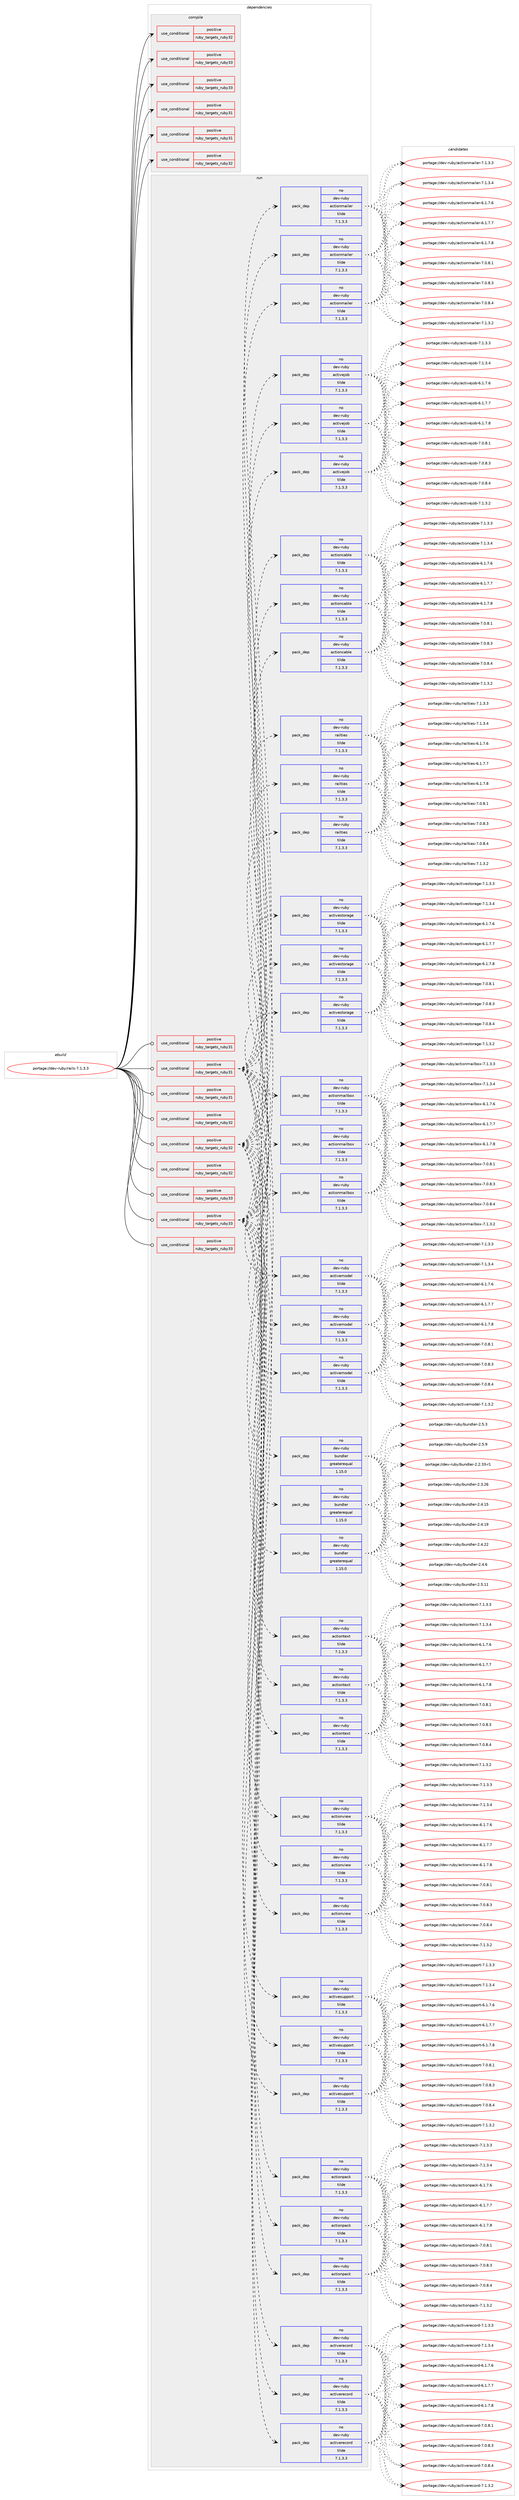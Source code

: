 digraph prolog {

# *************
# Graph options
# *************

newrank=true;
concentrate=true;
compound=true;
graph [rankdir=LR,fontname=Helvetica,fontsize=10,ranksep=1.5];#, ranksep=2.5, nodesep=0.2];
edge  [arrowhead=vee];
node  [fontname=Helvetica,fontsize=10];

# **********
# The ebuild
# **********

subgraph cluster_leftcol {
color=gray;
rank=same;
label=<<i>ebuild</i>>;
id [label="portage://dev-ruby/rails-7.1.3.3", color=red, width=4, href="../dev-ruby/rails-7.1.3.3.svg"];
}

# ****************
# The dependencies
# ****************

subgraph cluster_midcol {
color=gray;
label=<<i>dependencies</i>>;
subgraph cluster_compile {
fillcolor="#eeeeee";
style=filled;
label=<<i>compile</i>>;
subgraph cond52012 {
dependency100223 [label=<<TABLE BORDER="0" CELLBORDER="1" CELLSPACING="0" CELLPADDING="4"><TR><TD ROWSPAN="3" CELLPADDING="10">use_conditional</TD></TR><TR><TD>positive</TD></TR><TR><TD>ruby_targets_ruby31</TD></TR></TABLE>>, shape=none, color=red];
# *** BEGIN UNKNOWN DEPENDENCY TYPE (TODO) ***
# dependency100223 -> package_dependency(portage://dev-ruby/rails-7.1.3.3,install,no,dev-lang,ruby,none,[,,],[slot(3.1)],[])
# *** END UNKNOWN DEPENDENCY TYPE (TODO) ***

}
id:e -> dependency100223:w [weight=20,style="solid",arrowhead="vee"];
subgraph cond52013 {
dependency100224 [label=<<TABLE BORDER="0" CELLBORDER="1" CELLSPACING="0" CELLPADDING="4"><TR><TD ROWSPAN="3" CELLPADDING="10">use_conditional</TD></TR><TR><TD>positive</TD></TR><TR><TD>ruby_targets_ruby31</TD></TR></TABLE>>, shape=none, color=red];
# *** BEGIN UNKNOWN DEPENDENCY TYPE (TODO) ***
# dependency100224 -> package_dependency(portage://dev-ruby/rails-7.1.3.3,install,no,virtual,rubygems,none,[,,],[],[use(enable(ruby_targets_ruby31),negative)])
# *** END UNKNOWN DEPENDENCY TYPE (TODO) ***

}
id:e -> dependency100224:w [weight=20,style="solid",arrowhead="vee"];
subgraph cond52014 {
dependency100225 [label=<<TABLE BORDER="0" CELLBORDER="1" CELLSPACING="0" CELLPADDING="4"><TR><TD ROWSPAN="3" CELLPADDING="10">use_conditional</TD></TR><TR><TD>positive</TD></TR><TR><TD>ruby_targets_ruby32</TD></TR></TABLE>>, shape=none, color=red];
# *** BEGIN UNKNOWN DEPENDENCY TYPE (TODO) ***
# dependency100225 -> package_dependency(portage://dev-ruby/rails-7.1.3.3,install,no,dev-lang,ruby,none,[,,],[slot(3.2)],[])
# *** END UNKNOWN DEPENDENCY TYPE (TODO) ***

}
id:e -> dependency100225:w [weight=20,style="solid",arrowhead="vee"];
subgraph cond52015 {
dependency100226 [label=<<TABLE BORDER="0" CELLBORDER="1" CELLSPACING="0" CELLPADDING="4"><TR><TD ROWSPAN="3" CELLPADDING="10">use_conditional</TD></TR><TR><TD>positive</TD></TR><TR><TD>ruby_targets_ruby32</TD></TR></TABLE>>, shape=none, color=red];
# *** BEGIN UNKNOWN DEPENDENCY TYPE (TODO) ***
# dependency100226 -> package_dependency(portage://dev-ruby/rails-7.1.3.3,install,no,virtual,rubygems,none,[,,],[],[use(enable(ruby_targets_ruby32),negative)])
# *** END UNKNOWN DEPENDENCY TYPE (TODO) ***

}
id:e -> dependency100226:w [weight=20,style="solid",arrowhead="vee"];
subgraph cond52016 {
dependency100227 [label=<<TABLE BORDER="0" CELLBORDER="1" CELLSPACING="0" CELLPADDING="4"><TR><TD ROWSPAN="3" CELLPADDING="10">use_conditional</TD></TR><TR><TD>positive</TD></TR><TR><TD>ruby_targets_ruby33</TD></TR></TABLE>>, shape=none, color=red];
# *** BEGIN UNKNOWN DEPENDENCY TYPE (TODO) ***
# dependency100227 -> package_dependency(portage://dev-ruby/rails-7.1.3.3,install,no,dev-lang,ruby,none,[,,],[slot(3.3)],[])
# *** END UNKNOWN DEPENDENCY TYPE (TODO) ***

}
id:e -> dependency100227:w [weight=20,style="solid",arrowhead="vee"];
subgraph cond52017 {
dependency100228 [label=<<TABLE BORDER="0" CELLBORDER="1" CELLSPACING="0" CELLPADDING="4"><TR><TD ROWSPAN="3" CELLPADDING="10">use_conditional</TD></TR><TR><TD>positive</TD></TR><TR><TD>ruby_targets_ruby33</TD></TR></TABLE>>, shape=none, color=red];
# *** BEGIN UNKNOWN DEPENDENCY TYPE (TODO) ***
# dependency100228 -> package_dependency(portage://dev-ruby/rails-7.1.3.3,install,no,virtual,rubygems,none,[,,],[],[use(enable(ruby_targets_ruby33),negative)])
# *** END UNKNOWN DEPENDENCY TYPE (TODO) ***

}
id:e -> dependency100228:w [weight=20,style="solid",arrowhead="vee"];
}
subgraph cluster_compileandrun {
fillcolor="#eeeeee";
style=filled;
label=<<i>compile and run</i>>;
}
subgraph cluster_run {
fillcolor="#eeeeee";
style=filled;
label=<<i>run</i>>;
subgraph cond52018 {
dependency100229 [label=<<TABLE BORDER="0" CELLBORDER="1" CELLSPACING="0" CELLPADDING="4"><TR><TD ROWSPAN="3" CELLPADDING="10">use_conditional</TD></TR><TR><TD>positive</TD></TR><TR><TD>ruby_targets_ruby31</TD></TR></TABLE>>, shape=none, color=red];
# *** BEGIN UNKNOWN DEPENDENCY TYPE (TODO) ***
# dependency100229 -> package_dependency(portage://dev-ruby/rails-7.1.3.3,run,no,dev-lang,ruby,none,[,,],[slot(3.1)],[])
# *** END UNKNOWN DEPENDENCY TYPE (TODO) ***

}
id:e -> dependency100229:w [weight=20,style="solid",arrowhead="odot"];
subgraph cond52019 {
dependency100230 [label=<<TABLE BORDER="0" CELLBORDER="1" CELLSPACING="0" CELLPADDING="4"><TR><TD ROWSPAN="3" CELLPADDING="10">use_conditional</TD></TR><TR><TD>positive</TD></TR><TR><TD>ruby_targets_ruby31</TD></TR></TABLE>>, shape=none, color=red];
subgraph pack46894 {
dependency100231 [label=<<TABLE BORDER="0" CELLBORDER="1" CELLSPACING="0" CELLPADDING="4" WIDTH="220"><TR><TD ROWSPAN="6" CELLPADDING="30">pack_dep</TD></TR><TR><TD WIDTH="110">no</TD></TR><TR><TD>dev-ruby</TD></TR><TR><TD>actioncable</TD></TR><TR><TD>tilde</TD></TR><TR><TD>7.1.3.3</TD></TR></TABLE>>, shape=none, color=blue];
}
dependency100230:e -> dependency100231:w [weight=20,style="dashed",arrowhead="vee"];
subgraph pack46895 {
dependency100232 [label=<<TABLE BORDER="0" CELLBORDER="1" CELLSPACING="0" CELLPADDING="4" WIDTH="220"><TR><TD ROWSPAN="6" CELLPADDING="30">pack_dep</TD></TR><TR><TD WIDTH="110">no</TD></TR><TR><TD>dev-ruby</TD></TR><TR><TD>actionmailbox</TD></TR><TR><TD>tilde</TD></TR><TR><TD>7.1.3.3</TD></TR></TABLE>>, shape=none, color=blue];
}
dependency100230:e -> dependency100232:w [weight=20,style="dashed",arrowhead="vee"];
subgraph pack46896 {
dependency100233 [label=<<TABLE BORDER="0" CELLBORDER="1" CELLSPACING="0" CELLPADDING="4" WIDTH="220"><TR><TD ROWSPAN="6" CELLPADDING="30">pack_dep</TD></TR><TR><TD WIDTH="110">no</TD></TR><TR><TD>dev-ruby</TD></TR><TR><TD>actionmailer</TD></TR><TR><TD>tilde</TD></TR><TR><TD>7.1.3.3</TD></TR></TABLE>>, shape=none, color=blue];
}
dependency100230:e -> dependency100233:w [weight=20,style="dashed",arrowhead="vee"];
subgraph pack46897 {
dependency100234 [label=<<TABLE BORDER="0" CELLBORDER="1" CELLSPACING="0" CELLPADDING="4" WIDTH="220"><TR><TD ROWSPAN="6" CELLPADDING="30">pack_dep</TD></TR><TR><TD WIDTH="110">no</TD></TR><TR><TD>dev-ruby</TD></TR><TR><TD>actionpack</TD></TR><TR><TD>tilde</TD></TR><TR><TD>7.1.3.3</TD></TR></TABLE>>, shape=none, color=blue];
}
dependency100230:e -> dependency100234:w [weight=20,style="dashed",arrowhead="vee"];
subgraph pack46898 {
dependency100235 [label=<<TABLE BORDER="0" CELLBORDER="1" CELLSPACING="0" CELLPADDING="4" WIDTH="220"><TR><TD ROWSPAN="6" CELLPADDING="30">pack_dep</TD></TR><TR><TD WIDTH="110">no</TD></TR><TR><TD>dev-ruby</TD></TR><TR><TD>actiontext</TD></TR><TR><TD>tilde</TD></TR><TR><TD>7.1.3.3</TD></TR></TABLE>>, shape=none, color=blue];
}
dependency100230:e -> dependency100235:w [weight=20,style="dashed",arrowhead="vee"];
subgraph pack46899 {
dependency100236 [label=<<TABLE BORDER="0" CELLBORDER="1" CELLSPACING="0" CELLPADDING="4" WIDTH="220"><TR><TD ROWSPAN="6" CELLPADDING="30">pack_dep</TD></TR><TR><TD WIDTH="110">no</TD></TR><TR><TD>dev-ruby</TD></TR><TR><TD>actionview</TD></TR><TR><TD>tilde</TD></TR><TR><TD>7.1.3.3</TD></TR></TABLE>>, shape=none, color=blue];
}
dependency100230:e -> dependency100236:w [weight=20,style="dashed",arrowhead="vee"];
subgraph pack46900 {
dependency100237 [label=<<TABLE BORDER="0" CELLBORDER="1" CELLSPACING="0" CELLPADDING="4" WIDTH="220"><TR><TD ROWSPAN="6" CELLPADDING="30">pack_dep</TD></TR><TR><TD WIDTH="110">no</TD></TR><TR><TD>dev-ruby</TD></TR><TR><TD>activejob</TD></TR><TR><TD>tilde</TD></TR><TR><TD>7.1.3.3</TD></TR></TABLE>>, shape=none, color=blue];
}
dependency100230:e -> dependency100237:w [weight=20,style="dashed",arrowhead="vee"];
subgraph pack46901 {
dependency100238 [label=<<TABLE BORDER="0" CELLBORDER="1" CELLSPACING="0" CELLPADDING="4" WIDTH="220"><TR><TD ROWSPAN="6" CELLPADDING="30">pack_dep</TD></TR><TR><TD WIDTH="110">no</TD></TR><TR><TD>dev-ruby</TD></TR><TR><TD>activemodel</TD></TR><TR><TD>tilde</TD></TR><TR><TD>7.1.3.3</TD></TR></TABLE>>, shape=none, color=blue];
}
dependency100230:e -> dependency100238:w [weight=20,style="dashed",arrowhead="vee"];
subgraph pack46902 {
dependency100239 [label=<<TABLE BORDER="0" CELLBORDER="1" CELLSPACING="0" CELLPADDING="4" WIDTH="220"><TR><TD ROWSPAN="6" CELLPADDING="30">pack_dep</TD></TR><TR><TD WIDTH="110">no</TD></TR><TR><TD>dev-ruby</TD></TR><TR><TD>activerecord</TD></TR><TR><TD>tilde</TD></TR><TR><TD>7.1.3.3</TD></TR></TABLE>>, shape=none, color=blue];
}
dependency100230:e -> dependency100239:w [weight=20,style="dashed",arrowhead="vee"];
subgraph pack46903 {
dependency100240 [label=<<TABLE BORDER="0" CELLBORDER="1" CELLSPACING="0" CELLPADDING="4" WIDTH="220"><TR><TD ROWSPAN="6" CELLPADDING="30">pack_dep</TD></TR><TR><TD WIDTH="110">no</TD></TR><TR><TD>dev-ruby</TD></TR><TR><TD>activestorage</TD></TR><TR><TD>tilde</TD></TR><TR><TD>7.1.3.3</TD></TR></TABLE>>, shape=none, color=blue];
}
dependency100230:e -> dependency100240:w [weight=20,style="dashed",arrowhead="vee"];
subgraph pack46904 {
dependency100241 [label=<<TABLE BORDER="0" CELLBORDER="1" CELLSPACING="0" CELLPADDING="4" WIDTH="220"><TR><TD ROWSPAN="6" CELLPADDING="30">pack_dep</TD></TR><TR><TD WIDTH="110">no</TD></TR><TR><TD>dev-ruby</TD></TR><TR><TD>activesupport</TD></TR><TR><TD>tilde</TD></TR><TR><TD>7.1.3.3</TD></TR></TABLE>>, shape=none, color=blue];
}
dependency100230:e -> dependency100241:w [weight=20,style="dashed",arrowhead="vee"];
subgraph pack46905 {
dependency100242 [label=<<TABLE BORDER="0" CELLBORDER="1" CELLSPACING="0" CELLPADDING="4" WIDTH="220"><TR><TD ROWSPAN="6" CELLPADDING="30">pack_dep</TD></TR><TR><TD WIDTH="110">no</TD></TR><TR><TD>dev-ruby</TD></TR><TR><TD>bundler</TD></TR><TR><TD>greaterequal</TD></TR><TR><TD>1.15.0</TD></TR></TABLE>>, shape=none, color=blue];
}
dependency100230:e -> dependency100242:w [weight=20,style="dashed",arrowhead="vee"];
subgraph pack46906 {
dependency100243 [label=<<TABLE BORDER="0" CELLBORDER="1" CELLSPACING="0" CELLPADDING="4" WIDTH="220"><TR><TD ROWSPAN="6" CELLPADDING="30">pack_dep</TD></TR><TR><TD WIDTH="110">no</TD></TR><TR><TD>dev-ruby</TD></TR><TR><TD>railties</TD></TR><TR><TD>tilde</TD></TR><TR><TD>7.1.3.3</TD></TR></TABLE>>, shape=none, color=blue];
}
dependency100230:e -> dependency100243:w [weight=20,style="dashed",arrowhead="vee"];
}
id:e -> dependency100230:w [weight=20,style="solid",arrowhead="odot"];
subgraph cond52020 {
dependency100244 [label=<<TABLE BORDER="0" CELLBORDER="1" CELLSPACING="0" CELLPADDING="4"><TR><TD ROWSPAN="3" CELLPADDING="10">use_conditional</TD></TR><TR><TD>positive</TD></TR><TR><TD>ruby_targets_ruby31</TD></TR></TABLE>>, shape=none, color=red];
# *** BEGIN UNKNOWN DEPENDENCY TYPE (TODO) ***
# dependency100244 -> package_dependency(portage://dev-ruby/rails-7.1.3.3,run,no,virtual,rubygems,none,[,,],[],[use(enable(ruby_targets_ruby31),negative)])
# *** END UNKNOWN DEPENDENCY TYPE (TODO) ***

}
id:e -> dependency100244:w [weight=20,style="solid",arrowhead="odot"];
subgraph cond52021 {
dependency100245 [label=<<TABLE BORDER="0" CELLBORDER="1" CELLSPACING="0" CELLPADDING="4"><TR><TD ROWSPAN="3" CELLPADDING="10">use_conditional</TD></TR><TR><TD>positive</TD></TR><TR><TD>ruby_targets_ruby32</TD></TR></TABLE>>, shape=none, color=red];
# *** BEGIN UNKNOWN DEPENDENCY TYPE (TODO) ***
# dependency100245 -> package_dependency(portage://dev-ruby/rails-7.1.3.3,run,no,dev-lang,ruby,none,[,,],[slot(3.2)],[])
# *** END UNKNOWN DEPENDENCY TYPE (TODO) ***

}
id:e -> dependency100245:w [weight=20,style="solid",arrowhead="odot"];
subgraph cond52022 {
dependency100246 [label=<<TABLE BORDER="0" CELLBORDER="1" CELLSPACING="0" CELLPADDING="4"><TR><TD ROWSPAN="3" CELLPADDING="10">use_conditional</TD></TR><TR><TD>positive</TD></TR><TR><TD>ruby_targets_ruby32</TD></TR></TABLE>>, shape=none, color=red];
subgraph pack46907 {
dependency100247 [label=<<TABLE BORDER="0" CELLBORDER="1" CELLSPACING="0" CELLPADDING="4" WIDTH="220"><TR><TD ROWSPAN="6" CELLPADDING="30">pack_dep</TD></TR><TR><TD WIDTH="110">no</TD></TR><TR><TD>dev-ruby</TD></TR><TR><TD>actioncable</TD></TR><TR><TD>tilde</TD></TR><TR><TD>7.1.3.3</TD></TR></TABLE>>, shape=none, color=blue];
}
dependency100246:e -> dependency100247:w [weight=20,style="dashed",arrowhead="vee"];
subgraph pack46908 {
dependency100248 [label=<<TABLE BORDER="0" CELLBORDER="1" CELLSPACING="0" CELLPADDING="4" WIDTH="220"><TR><TD ROWSPAN="6" CELLPADDING="30">pack_dep</TD></TR><TR><TD WIDTH="110">no</TD></TR><TR><TD>dev-ruby</TD></TR><TR><TD>actionmailbox</TD></TR><TR><TD>tilde</TD></TR><TR><TD>7.1.3.3</TD></TR></TABLE>>, shape=none, color=blue];
}
dependency100246:e -> dependency100248:w [weight=20,style="dashed",arrowhead="vee"];
subgraph pack46909 {
dependency100249 [label=<<TABLE BORDER="0" CELLBORDER="1" CELLSPACING="0" CELLPADDING="4" WIDTH="220"><TR><TD ROWSPAN="6" CELLPADDING="30">pack_dep</TD></TR><TR><TD WIDTH="110">no</TD></TR><TR><TD>dev-ruby</TD></TR><TR><TD>actionmailer</TD></TR><TR><TD>tilde</TD></TR><TR><TD>7.1.3.3</TD></TR></TABLE>>, shape=none, color=blue];
}
dependency100246:e -> dependency100249:w [weight=20,style="dashed",arrowhead="vee"];
subgraph pack46910 {
dependency100250 [label=<<TABLE BORDER="0" CELLBORDER="1" CELLSPACING="0" CELLPADDING="4" WIDTH="220"><TR><TD ROWSPAN="6" CELLPADDING="30">pack_dep</TD></TR><TR><TD WIDTH="110">no</TD></TR><TR><TD>dev-ruby</TD></TR><TR><TD>actionpack</TD></TR><TR><TD>tilde</TD></TR><TR><TD>7.1.3.3</TD></TR></TABLE>>, shape=none, color=blue];
}
dependency100246:e -> dependency100250:w [weight=20,style="dashed",arrowhead="vee"];
subgraph pack46911 {
dependency100251 [label=<<TABLE BORDER="0" CELLBORDER="1" CELLSPACING="0" CELLPADDING="4" WIDTH="220"><TR><TD ROWSPAN="6" CELLPADDING="30">pack_dep</TD></TR><TR><TD WIDTH="110">no</TD></TR><TR><TD>dev-ruby</TD></TR><TR><TD>actiontext</TD></TR><TR><TD>tilde</TD></TR><TR><TD>7.1.3.3</TD></TR></TABLE>>, shape=none, color=blue];
}
dependency100246:e -> dependency100251:w [weight=20,style="dashed",arrowhead="vee"];
subgraph pack46912 {
dependency100252 [label=<<TABLE BORDER="0" CELLBORDER="1" CELLSPACING="0" CELLPADDING="4" WIDTH="220"><TR><TD ROWSPAN="6" CELLPADDING="30">pack_dep</TD></TR><TR><TD WIDTH="110">no</TD></TR><TR><TD>dev-ruby</TD></TR><TR><TD>actionview</TD></TR><TR><TD>tilde</TD></TR><TR><TD>7.1.3.3</TD></TR></TABLE>>, shape=none, color=blue];
}
dependency100246:e -> dependency100252:w [weight=20,style="dashed",arrowhead="vee"];
subgraph pack46913 {
dependency100253 [label=<<TABLE BORDER="0" CELLBORDER="1" CELLSPACING="0" CELLPADDING="4" WIDTH="220"><TR><TD ROWSPAN="6" CELLPADDING="30">pack_dep</TD></TR><TR><TD WIDTH="110">no</TD></TR><TR><TD>dev-ruby</TD></TR><TR><TD>activejob</TD></TR><TR><TD>tilde</TD></TR><TR><TD>7.1.3.3</TD></TR></TABLE>>, shape=none, color=blue];
}
dependency100246:e -> dependency100253:w [weight=20,style="dashed",arrowhead="vee"];
subgraph pack46914 {
dependency100254 [label=<<TABLE BORDER="0" CELLBORDER="1" CELLSPACING="0" CELLPADDING="4" WIDTH="220"><TR><TD ROWSPAN="6" CELLPADDING="30">pack_dep</TD></TR><TR><TD WIDTH="110">no</TD></TR><TR><TD>dev-ruby</TD></TR><TR><TD>activemodel</TD></TR><TR><TD>tilde</TD></TR><TR><TD>7.1.3.3</TD></TR></TABLE>>, shape=none, color=blue];
}
dependency100246:e -> dependency100254:w [weight=20,style="dashed",arrowhead="vee"];
subgraph pack46915 {
dependency100255 [label=<<TABLE BORDER="0" CELLBORDER="1" CELLSPACING="0" CELLPADDING="4" WIDTH="220"><TR><TD ROWSPAN="6" CELLPADDING="30">pack_dep</TD></TR><TR><TD WIDTH="110">no</TD></TR><TR><TD>dev-ruby</TD></TR><TR><TD>activerecord</TD></TR><TR><TD>tilde</TD></TR><TR><TD>7.1.3.3</TD></TR></TABLE>>, shape=none, color=blue];
}
dependency100246:e -> dependency100255:w [weight=20,style="dashed",arrowhead="vee"];
subgraph pack46916 {
dependency100256 [label=<<TABLE BORDER="0" CELLBORDER="1" CELLSPACING="0" CELLPADDING="4" WIDTH="220"><TR><TD ROWSPAN="6" CELLPADDING="30">pack_dep</TD></TR><TR><TD WIDTH="110">no</TD></TR><TR><TD>dev-ruby</TD></TR><TR><TD>activestorage</TD></TR><TR><TD>tilde</TD></TR><TR><TD>7.1.3.3</TD></TR></TABLE>>, shape=none, color=blue];
}
dependency100246:e -> dependency100256:w [weight=20,style="dashed",arrowhead="vee"];
subgraph pack46917 {
dependency100257 [label=<<TABLE BORDER="0" CELLBORDER="1" CELLSPACING="0" CELLPADDING="4" WIDTH="220"><TR><TD ROWSPAN="6" CELLPADDING="30">pack_dep</TD></TR><TR><TD WIDTH="110">no</TD></TR><TR><TD>dev-ruby</TD></TR><TR><TD>activesupport</TD></TR><TR><TD>tilde</TD></TR><TR><TD>7.1.3.3</TD></TR></TABLE>>, shape=none, color=blue];
}
dependency100246:e -> dependency100257:w [weight=20,style="dashed",arrowhead="vee"];
subgraph pack46918 {
dependency100258 [label=<<TABLE BORDER="0" CELLBORDER="1" CELLSPACING="0" CELLPADDING="4" WIDTH="220"><TR><TD ROWSPAN="6" CELLPADDING="30">pack_dep</TD></TR><TR><TD WIDTH="110">no</TD></TR><TR><TD>dev-ruby</TD></TR><TR><TD>bundler</TD></TR><TR><TD>greaterequal</TD></TR><TR><TD>1.15.0</TD></TR></TABLE>>, shape=none, color=blue];
}
dependency100246:e -> dependency100258:w [weight=20,style="dashed",arrowhead="vee"];
subgraph pack46919 {
dependency100259 [label=<<TABLE BORDER="0" CELLBORDER="1" CELLSPACING="0" CELLPADDING="4" WIDTH="220"><TR><TD ROWSPAN="6" CELLPADDING="30">pack_dep</TD></TR><TR><TD WIDTH="110">no</TD></TR><TR><TD>dev-ruby</TD></TR><TR><TD>railties</TD></TR><TR><TD>tilde</TD></TR><TR><TD>7.1.3.3</TD></TR></TABLE>>, shape=none, color=blue];
}
dependency100246:e -> dependency100259:w [weight=20,style="dashed",arrowhead="vee"];
}
id:e -> dependency100246:w [weight=20,style="solid",arrowhead="odot"];
subgraph cond52023 {
dependency100260 [label=<<TABLE BORDER="0" CELLBORDER="1" CELLSPACING="0" CELLPADDING="4"><TR><TD ROWSPAN="3" CELLPADDING="10">use_conditional</TD></TR><TR><TD>positive</TD></TR><TR><TD>ruby_targets_ruby32</TD></TR></TABLE>>, shape=none, color=red];
# *** BEGIN UNKNOWN DEPENDENCY TYPE (TODO) ***
# dependency100260 -> package_dependency(portage://dev-ruby/rails-7.1.3.3,run,no,virtual,rubygems,none,[,,],[],[use(enable(ruby_targets_ruby32),negative)])
# *** END UNKNOWN DEPENDENCY TYPE (TODO) ***

}
id:e -> dependency100260:w [weight=20,style="solid",arrowhead="odot"];
subgraph cond52024 {
dependency100261 [label=<<TABLE BORDER="0" CELLBORDER="1" CELLSPACING="0" CELLPADDING="4"><TR><TD ROWSPAN="3" CELLPADDING="10">use_conditional</TD></TR><TR><TD>positive</TD></TR><TR><TD>ruby_targets_ruby33</TD></TR></TABLE>>, shape=none, color=red];
# *** BEGIN UNKNOWN DEPENDENCY TYPE (TODO) ***
# dependency100261 -> package_dependency(portage://dev-ruby/rails-7.1.3.3,run,no,dev-lang,ruby,none,[,,],[slot(3.3)],[])
# *** END UNKNOWN DEPENDENCY TYPE (TODO) ***

}
id:e -> dependency100261:w [weight=20,style="solid",arrowhead="odot"];
subgraph cond52025 {
dependency100262 [label=<<TABLE BORDER="0" CELLBORDER="1" CELLSPACING="0" CELLPADDING="4"><TR><TD ROWSPAN="3" CELLPADDING="10">use_conditional</TD></TR><TR><TD>positive</TD></TR><TR><TD>ruby_targets_ruby33</TD></TR></TABLE>>, shape=none, color=red];
subgraph pack46920 {
dependency100263 [label=<<TABLE BORDER="0" CELLBORDER="1" CELLSPACING="0" CELLPADDING="4" WIDTH="220"><TR><TD ROWSPAN="6" CELLPADDING="30">pack_dep</TD></TR><TR><TD WIDTH="110">no</TD></TR><TR><TD>dev-ruby</TD></TR><TR><TD>actioncable</TD></TR><TR><TD>tilde</TD></TR><TR><TD>7.1.3.3</TD></TR></TABLE>>, shape=none, color=blue];
}
dependency100262:e -> dependency100263:w [weight=20,style="dashed",arrowhead="vee"];
subgraph pack46921 {
dependency100264 [label=<<TABLE BORDER="0" CELLBORDER="1" CELLSPACING="0" CELLPADDING="4" WIDTH="220"><TR><TD ROWSPAN="6" CELLPADDING="30">pack_dep</TD></TR><TR><TD WIDTH="110">no</TD></TR><TR><TD>dev-ruby</TD></TR><TR><TD>actionmailbox</TD></TR><TR><TD>tilde</TD></TR><TR><TD>7.1.3.3</TD></TR></TABLE>>, shape=none, color=blue];
}
dependency100262:e -> dependency100264:w [weight=20,style="dashed",arrowhead="vee"];
subgraph pack46922 {
dependency100265 [label=<<TABLE BORDER="0" CELLBORDER="1" CELLSPACING="0" CELLPADDING="4" WIDTH="220"><TR><TD ROWSPAN="6" CELLPADDING="30">pack_dep</TD></TR><TR><TD WIDTH="110">no</TD></TR><TR><TD>dev-ruby</TD></TR><TR><TD>actionmailer</TD></TR><TR><TD>tilde</TD></TR><TR><TD>7.1.3.3</TD></TR></TABLE>>, shape=none, color=blue];
}
dependency100262:e -> dependency100265:w [weight=20,style="dashed",arrowhead="vee"];
subgraph pack46923 {
dependency100266 [label=<<TABLE BORDER="0" CELLBORDER="1" CELLSPACING="0" CELLPADDING="4" WIDTH="220"><TR><TD ROWSPAN="6" CELLPADDING="30">pack_dep</TD></TR><TR><TD WIDTH="110">no</TD></TR><TR><TD>dev-ruby</TD></TR><TR><TD>actionpack</TD></TR><TR><TD>tilde</TD></TR><TR><TD>7.1.3.3</TD></TR></TABLE>>, shape=none, color=blue];
}
dependency100262:e -> dependency100266:w [weight=20,style="dashed",arrowhead="vee"];
subgraph pack46924 {
dependency100267 [label=<<TABLE BORDER="0" CELLBORDER="1" CELLSPACING="0" CELLPADDING="4" WIDTH="220"><TR><TD ROWSPAN="6" CELLPADDING="30">pack_dep</TD></TR><TR><TD WIDTH="110">no</TD></TR><TR><TD>dev-ruby</TD></TR><TR><TD>actiontext</TD></TR><TR><TD>tilde</TD></TR><TR><TD>7.1.3.3</TD></TR></TABLE>>, shape=none, color=blue];
}
dependency100262:e -> dependency100267:w [weight=20,style="dashed",arrowhead="vee"];
subgraph pack46925 {
dependency100268 [label=<<TABLE BORDER="0" CELLBORDER="1" CELLSPACING="0" CELLPADDING="4" WIDTH="220"><TR><TD ROWSPAN="6" CELLPADDING="30">pack_dep</TD></TR><TR><TD WIDTH="110">no</TD></TR><TR><TD>dev-ruby</TD></TR><TR><TD>actionview</TD></TR><TR><TD>tilde</TD></TR><TR><TD>7.1.3.3</TD></TR></TABLE>>, shape=none, color=blue];
}
dependency100262:e -> dependency100268:w [weight=20,style="dashed",arrowhead="vee"];
subgraph pack46926 {
dependency100269 [label=<<TABLE BORDER="0" CELLBORDER="1" CELLSPACING="0" CELLPADDING="4" WIDTH="220"><TR><TD ROWSPAN="6" CELLPADDING="30">pack_dep</TD></TR><TR><TD WIDTH="110">no</TD></TR><TR><TD>dev-ruby</TD></TR><TR><TD>activejob</TD></TR><TR><TD>tilde</TD></TR><TR><TD>7.1.3.3</TD></TR></TABLE>>, shape=none, color=blue];
}
dependency100262:e -> dependency100269:w [weight=20,style="dashed",arrowhead="vee"];
subgraph pack46927 {
dependency100270 [label=<<TABLE BORDER="0" CELLBORDER="1" CELLSPACING="0" CELLPADDING="4" WIDTH="220"><TR><TD ROWSPAN="6" CELLPADDING="30">pack_dep</TD></TR><TR><TD WIDTH="110">no</TD></TR><TR><TD>dev-ruby</TD></TR><TR><TD>activemodel</TD></TR><TR><TD>tilde</TD></TR><TR><TD>7.1.3.3</TD></TR></TABLE>>, shape=none, color=blue];
}
dependency100262:e -> dependency100270:w [weight=20,style="dashed",arrowhead="vee"];
subgraph pack46928 {
dependency100271 [label=<<TABLE BORDER="0" CELLBORDER="1" CELLSPACING="0" CELLPADDING="4" WIDTH="220"><TR><TD ROWSPAN="6" CELLPADDING="30">pack_dep</TD></TR><TR><TD WIDTH="110">no</TD></TR><TR><TD>dev-ruby</TD></TR><TR><TD>activerecord</TD></TR><TR><TD>tilde</TD></TR><TR><TD>7.1.3.3</TD></TR></TABLE>>, shape=none, color=blue];
}
dependency100262:e -> dependency100271:w [weight=20,style="dashed",arrowhead="vee"];
subgraph pack46929 {
dependency100272 [label=<<TABLE BORDER="0" CELLBORDER="1" CELLSPACING="0" CELLPADDING="4" WIDTH="220"><TR><TD ROWSPAN="6" CELLPADDING="30">pack_dep</TD></TR><TR><TD WIDTH="110">no</TD></TR><TR><TD>dev-ruby</TD></TR><TR><TD>activestorage</TD></TR><TR><TD>tilde</TD></TR><TR><TD>7.1.3.3</TD></TR></TABLE>>, shape=none, color=blue];
}
dependency100262:e -> dependency100272:w [weight=20,style="dashed",arrowhead="vee"];
subgraph pack46930 {
dependency100273 [label=<<TABLE BORDER="0" CELLBORDER="1" CELLSPACING="0" CELLPADDING="4" WIDTH="220"><TR><TD ROWSPAN="6" CELLPADDING="30">pack_dep</TD></TR><TR><TD WIDTH="110">no</TD></TR><TR><TD>dev-ruby</TD></TR><TR><TD>activesupport</TD></TR><TR><TD>tilde</TD></TR><TR><TD>7.1.3.3</TD></TR></TABLE>>, shape=none, color=blue];
}
dependency100262:e -> dependency100273:w [weight=20,style="dashed",arrowhead="vee"];
subgraph pack46931 {
dependency100274 [label=<<TABLE BORDER="0" CELLBORDER="1" CELLSPACING="0" CELLPADDING="4" WIDTH="220"><TR><TD ROWSPAN="6" CELLPADDING="30">pack_dep</TD></TR><TR><TD WIDTH="110">no</TD></TR><TR><TD>dev-ruby</TD></TR><TR><TD>bundler</TD></TR><TR><TD>greaterequal</TD></TR><TR><TD>1.15.0</TD></TR></TABLE>>, shape=none, color=blue];
}
dependency100262:e -> dependency100274:w [weight=20,style="dashed",arrowhead="vee"];
subgraph pack46932 {
dependency100275 [label=<<TABLE BORDER="0" CELLBORDER="1" CELLSPACING="0" CELLPADDING="4" WIDTH="220"><TR><TD ROWSPAN="6" CELLPADDING="30">pack_dep</TD></TR><TR><TD WIDTH="110">no</TD></TR><TR><TD>dev-ruby</TD></TR><TR><TD>railties</TD></TR><TR><TD>tilde</TD></TR><TR><TD>7.1.3.3</TD></TR></TABLE>>, shape=none, color=blue];
}
dependency100262:e -> dependency100275:w [weight=20,style="dashed",arrowhead="vee"];
}
id:e -> dependency100262:w [weight=20,style="solid",arrowhead="odot"];
subgraph cond52026 {
dependency100276 [label=<<TABLE BORDER="0" CELLBORDER="1" CELLSPACING="0" CELLPADDING="4"><TR><TD ROWSPAN="3" CELLPADDING="10">use_conditional</TD></TR><TR><TD>positive</TD></TR><TR><TD>ruby_targets_ruby33</TD></TR></TABLE>>, shape=none, color=red];
# *** BEGIN UNKNOWN DEPENDENCY TYPE (TODO) ***
# dependency100276 -> package_dependency(portage://dev-ruby/rails-7.1.3.3,run,no,virtual,rubygems,none,[,,],[],[use(enable(ruby_targets_ruby33),negative)])
# *** END UNKNOWN DEPENDENCY TYPE (TODO) ***

}
id:e -> dependency100276:w [weight=20,style="solid",arrowhead="odot"];
}
}

# **************
# The candidates
# **************

subgraph cluster_choices {
rank=same;
color=gray;
label=<<i>candidates</i>>;

subgraph choice46894 {
color=black;
nodesep=1;
choice10010111845114117981214797991161051111109997981081014554464946554654 [label="portage://dev-ruby/actioncable-6.1.7.6", color=red, width=4,href="../dev-ruby/actioncable-6.1.7.6.svg"];
choice10010111845114117981214797991161051111109997981081014554464946554655 [label="portage://dev-ruby/actioncable-6.1.7.7", color=red, width=4,href="../dev-ruby/actioncable-6.1.7.7.svg"];
choice10010111845114117981214797991161051111109997981081014554464946554656 [label="portage://dev-ruby/actioncable-6.1.7.8", color=red, width=4,href="../dev-ruby/actioncable-6.1.7.8.svg"];
choice10010111845114117981214797991161051111109997981081014555464846564649 [label="portage://dev-ruby/actioncable-7.0.8.1", color=red, width=4,href="../dev-ruby/actioncable-7.0.8.1.svg"];
choice10010111845114117981214797991161051111109997981081014555464846564651 [label="portage://dev-ruby/actioncable-7.0.8.3", color=red, width=4,href="../dev-ruby/actioncable-7.0.8.3.svg"];
choice10010111845114117981214797991161051111109997981081014555464846564652 [label="portage://dev-ruby/actioncable-7.0.8.4", color=red, width=4,href="../dev-ruby/actioncable-7.0.8.4.svg"];
choice10010111845114117981214797991161051111109997981081014555464946514650 [label="portage://dev-ruby/actioncable-7.1.3.2", color=red, width=4,href="../dev-ruby/actioncable-7.1.3.2.svg"];
choice10010111845114117981214797991161051111109997981081014555464946514651 [label="portage://dev-ruby/actioncable-7.1.3.3", color=red, width=4,href="../dev-ruby/actioncable-7.1.3.3.svg"];
choice10010111845114117981214797991161051111109997981081014555464946514652 [label="portage://dev-ruby/actioncable-7.1.3.4", color=red, width=4,href="../dev-ruby/actioncable-7.1.3.4.svg"];
dependency100231:e -> choice10010111845114117981214797991161051111109997981081014554464946554654:w [style=dotted,weight="100"];
dependency100231:e -> choice10010111845114117981214797991161051111109997981081014554464946554655:w [style=dotted,weight="100"];
dependency100231:e -> choice10010111845114117981214797991161051111109997981081014554464946554656:w [style=dotted,weight="100"];
dependency100231:e -> choice10010111845114117981214797991161051111109997981081014555464846564649:w [style=dotted,weight="100"];
dependency100231:e -> choice10010111845114117981214797991161051111109997981081014555464846564651:w [style=dotted,weight="100"];
dependency100231:e -> choice10010111845114117981214797991161051111109997981081014555464846564652:w [style=dotted,weight="100"];
dependency100231:e -> choice10010111845114117981214797991161051111109997981081014555464946514650:w [style=dotted,weight="100"];
dependency100231:e -> choice10010111845114117981214797991161051111109997981081014555464946514651:w [style=dotted,weight="100"];
dependency100231:e -> choice10010111845114117981214797991161051111109997981081014555464946514652:w [style=dotted,weight="100"];
}
subgraph choice46895 {
color=black;
nodesep=1;
choice100101118451141179812147979911610511111010997105108981111204554464946554654 [label="portage://dev-ruby/actionmailbox-6.1.7.6", color=red, width=4,href="../dev-ruby/actionmailbox-6.1.7.6.svg"];
choice100101118451141179812147979911610511111010997105108981111204554464946554655 [label="portage://dev-ruby/actionmailbox-6.1.7.7", color=red, width=4,href="../dev-ruby/actionmailbox-6.1.7.7.svg"];
choice100101118451141179812147979911610511111010997105108981111204554464946554656 [label="portage://dev-ruby/actionmailbox-6.1.7.8", color=red, width=4,href="../dev-ruby/actionmailbox-6.1.7.8.svg"];
choice100101118451141179812147979911610511111010997105108981111204555464846564649 [label="portage://dev-ruby/actionmailbox-7.0.8.1", color=red, width=4,href="../dev-ruby/actionmailbox-7.0.8.1.svg"];
choice100101118451141179812147979911610511111010997105108981111204555464846564651 [label="portage://dev-ruby/actionmailbox-7.0.8.3", color=red, width=4,href="../dev-ruby/actionmailbox-7.0.8.3.svg"];
choice100101118451141179812147979911610511111010997105108981111204555464846564652 [label="portage://dev-ruby/actionmailbox-7.0.8.4", color=red, width=4,href="../dev-ruby/actionmailbox-7.0.8.4.svg"];
choice100101118451141179812147979911610511111010997105108981111204555464946514650 [label="portage://dev-ruby/actionmailbox-7.1.3.2", color=red, width=4,href="../dev-ruby/actionmailbox-7.1.3.2.svg"];
choice100101118451141179812147979911610511111010997105108981111204555464946514651 [label="portage://dev-ruby/actionmailbox-7.1.3.3", color=red, width=4,href="../dev-ruby/actionmailbox-7.1.3.3.svg"];
choice100101118451141179812147979911610511111010997105108981111204555464946514652 [label="portage://dev-ruby/actionmailbox-7.1.3.4", color=red, width=4,href="../dev-ruby/actionmailbox-7.1.3.4.svg"];
dependency100232:e -> choice100101118451141179812147979911610511111010997105108981111204554464946554654:w [style=dotted,weight="100"];
dependency100232:e -> choice100101118451141179812147979911610511111010997105108981111204554464946554655:w [style=dotted,weight="100"];
dependency100232:e -> choice100101118451141179812147979911610511111010997105108981111204554464946554656:w [style=dotted,weight="100"];
dependency100232:e -> choice100101118451141179812147979911610511111010997105108981111204555464846564649:w [style=dotted,weight="100"];
dependency100232:e -> choice100101118451141179812147979911610511111010997105108981111204555464846564651:w [style=dotted,weight="100"];
dependency100232:e -> choice100101118451141179812147979911610511111010997105108981111204555464846564652:w [style=dotted,weight="100"];
dependency100232:e -> choice100101118451141179812147979911610511111010997105108981111204555464946514650:w [style=dotted,weight="100"];
dependency100232:e -> choice100101118451141179812147979911610511111010997105108981111204555464946514651:w [style=dotted,weight="100"];
dependency100232:e -> choice100101118451141179812147979911610511111010997105108981111204555464946514652:w [style=dotted,weight="100"];
}
subgraph choice46896 {
color=black;
nodesep=1;
choice1001011184511411798121479799116105111110109971051081011144554464946554654 [label="portage://dev-ruby/actionmailer-6.1.7.6", color=red, width=4,href="../dev-ruby/actionmailer-6.1.7.6.svg"];
choice1001011184511411798121479799116105111110109971051081011144554464946554655 [label="portage://dev-ruby/actionmailer-6.1.7.7", color=red, width=4,href="../dev-ruby/actionmailer-6.1.7.7.svg"];
choice1001011184511411798121479799116105111110109971051081011144554464946554656 [label="portage://dev-ruby/actionmailer-6.1.7.8", color=red, width=4,href="../dev-ruby/actionmailer-6.1.7.8.svg"];
choice1001011184511411798121479799116105111110109971051081011144555464846564649 [label="portage://dev-ruby/actionmailer-7.0.8.1", color=red, width=4,href="../dev-ruby/actionmailer-7.0.8.1.svg"];
choice1001011184511411798121479799116105111110109971051081011144555464846564651 [label="portage://dev-ruby/actionmailer-7.0.8.3", color=red, width=4,href="../dev-ruby/actionmailer-7.0.8.3.svg"];
choice1001011184511411798121479799116105111110109971051081011144555464846564652 [label="portage://dev-ruby/actionmailer-7.0.8.4", color=red, width=4,href="../dev-ruby/actionmailer-7.0.8.4.svg"];
choice1001011184511411798121479799116105111110109971051081011144555464946514650 [label="portage://dev-ruby/actionmailer-7.1.3.2", color=red, width=4,href="../dev-ruby/actionmailer-7.1.3.2.svg"];
choice1001011184511411798121479799116105111110109971051081011144555464946514651 [label="portage://dev-ruby/actionmailer-7.1.3.3", color=red, width=4,href="../dev-ruby/actionmailer-7.1.3.3.svg"];
choice1001011184511411798121479799116105111110109971051081011144555464946514652 [label="portage://dev-ruby/actionmailer-7.1.3.4", color=red, width=4,href="../dev-ruby/actionmailer-7.1.3.4.svg"];
dependency100233:e -> choice1001011184511411798121479799116105111110109971051081011144554464946554654:w [style=dotted,weight="100"];
dependency100233:e -> choice1001011184511411798121479799116105111110109971051081011144554464946554655:w [style=dotted,weight="100"];
dependency100233:e -> choice1001011184511411798121479799116105111110109971051081011144554464946554656:w [style=dotted,weight="100"];
dependency100233:e -> choice1001011184511411798121479799116105111110109971051081011144555464846564649:w [style=dotted,weight="100"];
dependency100233:e -> choice1001011184511411798121479799116105111110109971051081011144555464846564651:w [style=dotted,weight="100"];
dependency100233:e -> choice1001011184511411798121479799116105111110109971051081011144555464846564652:w [style=dotted,weight="100"];
dependency100233:e -> choice1001011184511411798121479799116105111110109971051081011144555464946514650:w [style=dotted,weight="100"];
dependency100233:e -> choice1001011184511411798121479799116105111110109971051081011144555464946514651:w [style=dotted,weight="100"];
dependency100233:e -> choice1001011184511411798121479799116105111110109971051081011144555464946514652:w [style=dotted,weight="100"];
}
subgraph choice46897 {
color=black;
nodesep=1;
choice100101118451141179812147979911610511111011297991074554464946554654 [label="portage://dev-ruby/actionpack-6.1.7.6", color=red, width=4,href="../dev-ruby/actionpack-6.1.7.6.svg"];
choice100101118451141179812147979911610511111011297991074554464946554655 [label="portage://dev-ruby/actionpack-6.1.7.7", color=red, width=4,href="../dev-ruby/actionpack-6.1.7.7.svg"];
choice100101118451141179812147979911610511111011297991074554464946554656 [label="portage://dev-ruby/actionpack-6.1.7.8", color=red, width=4,href="../dev-ruby/actionpack-6.1.7.8.svg"];
choice100101118451141179812147979911610511111011297991074555464846564649 [label="portage://dev-ruby/actionpack-7.0.8.1", color=red, width=4,href="../dev-ruby/actionpack-7.0.8.1.svg"];
choice100101118451141179812147979911610511111011297991074555464846564651 [label="portage://dev-ruby/actionpack-7.0.8.3", color=red, width=4,href="../dev-ruby/actionpack-7.0.8.3.svg"];
choice100101118451141179812147979911610511111011297991074555464846564652 [label="portage://dev-ruby/actionpack-7.0.8.4", color=red, width=4,href="../dev-ruby/actionpack-7.0.8.4.svg"];
choice100101118451141179812147979911610511111011297991074555464946514650 [label="portage://dev-ruby/actionpack-7.1.3.2", color=red, width=4,href="../dev-ruby/actionpack-7.1.3.2.svg"];
choice100101118451141179812147979911610511111011297991074555464946514651 [label="portage://dev-ruby/actionpack-7.1.3.3", color=red, width=4,href="../dev-ruby/actionpack-7.1.3.3.svg"];
choice100101118451141179812147979911610511111011297991074555464946514652 [label="portage://dev-ruby/actionpack-7.1.3.4", color=red, width=4,href="../dev-ruby/actionpack-7.1.3.4.svg"];
dependency100234:e -> choice100101118451141179812147979911610511111011297991074554464946554654:w [style=dotted,weight="100"];
dependency100234:e -> choice100101118451141179812147979911610511111011297991074554464946554655:w [style=dotted,weight="100"];
dependency100234:e -> choice100101118451141179812147979911610511111011297991074554464946554656:w [style=dotted,weight="100"];
dependency100234:e -> choice100101118451141179812147979911610511111011297991074555464846564649:w [style=dotted,weight="100"];
dependency100234:e -> choice100101118451141179812147979911610511111011297991074555464846564651:w [style=dotted,weight="100"];
dependency100234:e -> choice100101118451141179812147979911610511111011297991074555464846564652:w [style=dotted,weight="100"];
dependency100234:e -> choice100101118451141179812147979911610511111011297991074555464946514650:w [style=dotted,weight="100"];
dependency100234:e -> choice100101118451141179812147979911610511111011297991074555464946514651:w [style=dotted,weight="100"];
dependency100234:e -> choice100101118451141179812147979911610511111011297991074555464946514652:w [style=dotted,weight="100"];
}
subgraph choice46898 {
color=black;
nodesep=1;
choice10010111845114117981214797991161051111101161011201164554464946554654 [label="portage://dev-ruby/actiontext-6.1.7.6", color=red, width=4,href="../dev-ruby/actiontext-6.1.7.6.svg"];
choice10010111845114117981214797991161051111101161011201164554464946554655 [label="portage://dev-ruby/actiontext-6.1.7.7", color=red, width=4,href="../dev-ruby/actiontext-6.1.7.7.svg"];
choice10010111845114117981214797991161051111101161011201164554464946554656 [label="portage://dev-ruby/actiontext-6.1.7.8", color=red, width=4,href="../dev-ruby/actiontext-6.1.7.8.svg"];
choice10010111845114117981214797991161051111101161011201164555464846564649 [label="portage://dev-ruby/actiontext-7.0.8.1", color=red, width=4,href="../dev-ruby/actiontext-7.0.8.1.svg"];
choice10010111845114117981214797991161051111101161011201164555464846564651 [label="portage://dev-ruby/actiontext-7.0.8.3", color=red, width=4,href="../dev-ruby/actiontext-7.0.8.3.svg"];
choice10010111845114117981214797991161051111101161011201164555464846564652 [label="portage://dev-ruby/actiontext-7.0.8.4", color=red, width=4,href="../dev-ruby/actiontext-7.0.8.4.svg"];
choice10010111845114117981214797991161051111101161011201164555464946514650 [label="portage://dev-ruby/actiontext-7.1.3.2", color=red, width=4,href="../dev-ruby/actiontext-7.1.3.2.svg"];
choice10010111845114117981214797991161051111101161011201164555464946514651 [label="portage://dev-ruby/actiontext-7.1.3.3", color=red, width=4,href="../dev-ruby/actiontext-7.1.3.3.svg"];
choice10010111845114117981214797991161051111101161011201164555464946514652 [label="portage://dev-ruby/actiontext-7.1.3.4", color=red, width=4,href="../dev-ruby/actiontext-7.1.3.4.svg"];
dependency100235:e -> choice10010111845114117981214797991161051111101161011201164554464946554654:w [style=dotted,weight="100"];
dependency100235:e -> choice10010111845114117981214797991161051111101161011201164554464946554655:w [style=dotted,weight="100"];
dependency100235:e -> choice10010111845114117981214797991161051111101161011201164554464946554656:w [style=dotted,weight="100"];
dependency100235:e -> choice10010111845114117981214797991161051111101161011201164555464846564649:w [style=dotted,weight="100"];
dependency100235:e -> choice10010111845114117981214797991161051111101161011201164555464846564651:w [style=dotted,weight="100"];
dependency100235:e -> choice10010111845114117981214797991161051111101161011201164555464846564652:w [style=dotted,weight="100"];
dependency100235:e -> choice10010111845114117981214797991161051111101161011201164555464946514650:w [style=dotted,weight="100"];
dependency100235:e -> choice10010111845114117981214797991161051111101161011201164555464946514651:w [style=dotted,weight="100"];
dependency100235:e -> choice10010111845114117981214797991161051111101161011201164555464946514652:w [style=dotted,weight="100"];
}
subgraph choice46899 {
color=black;
nodesep=1;
choice10010111845114117981214797991161051111101181051011194554464946554654 [label="portage://dev-ruby/actionview-6.1.7.6", color=red, width=4,href="../dev-ruby/actionview-6.1.7.6.svg"];
choice10010111845114117981214797991161051111101181051011194554464946554655 [label="portage://dev-ruby/actionview-6.1.7.7", color=red, width=4,href="../dev-ruby/actionview-6.1.7.7.svg"];
choice10010111845114117981214797991161051111101181051011194554464946554656 [label="portage://dev-ruby/actionview-6.1.7.8", color=red, width=4,href="../dev-ruby/actionview-6.1.7.8.svg"];
choice10010111845114117981214797991161051111101181051011194555464846564649 [label="portage://dev-ruby/actionview-7.0.8.1", color=red, width=4,href="../dev-ruby/actionview-7.0.8.1.svg"];
choice10010111845114117981214797991161051111101181051011194555464846564651 [label="portage://dev-ruby/actionview-7.0.8.3", color=red, width=4,href="../dev-ruby/actionview-7.0.8.3.svg"];
choice10010111845114117981214797991161051111101181051011194555464846564652 [label="portage://dev-ruby/actionview-7.0.8.4", color=red, width=4,href="../dev-ruby/actionview-7.0.8.4.svg"];
choice10010111845114117981214797991161051111101181051011194555464946514650 [label="portage://dev-ruby/actionview-7.1.3.2", color=red, width=4,href="../dev-ruby/actionview-7.1.3.2.svg"];
choice10010111845114117981214797991161051111101181051011194555464946514651 [label="portage://dev-ruby/actionview-7.1.3.3", color=red, width=4,href="../dev-ruby/actionview-7.1.3.3.svg"];
choice10010111845114117981214797991161051111101181051011194555464946514652 [label="portage://dev-ruby/actionview-7.1.3.4", color=red, width=4,href="../dev-ruby/actionview-7.1.3.4.svg"];
dependency100236:e -> choice10010111845114117981214797991161051111101181051011194554464946554654:w [style=dotted,weight="100"];
dependency100236:e -> choice10010111845114117981214797991161051111101181051011194554464946554655:w [style=dotted,weight="100"];
dependency100236:e -> choice10010111845114117981214797991161051111101181051011194554464946554656:w [style=dotted,weight="100"];
dependency100236:e -> choice10010111845114117981214797991161051111101181051011194555464846564649:w [style=dotted,weight="100"];
dependency100236:e -> choice10010111845114117981214797991161051111101181051011194555464846564651:w [style=dotted,weight="100"];
dependency100236:e -> choice10010111845114117981214797991161051111101181051011194555464846564652:w [style=dotted,weight="100"];
dependency100236:e -> choice10010111845114117981214797991161051111101181051011194555464946514650:w [style=dotted,weight="100"];
dependency100236:e -> choice10010111845114117981214797991161051111101181051011194555464946514651:w [style=dotted,weight="100"];
dependency100236:e -> choice10010111845114117981214797991161051111101181051011194555464946514652:w [style=dotted,weight="100"];
}
subgraph choice46900 {
color=black;
nodesep=1;
choice1001011184511411798121479799116105118101106111984554464946554654 [label="portage://dev-ruby/activejob-6.1.7.6", color=red, width=4,href="../dev-ruby/activejob-6.1.7.6.svg"];
choice1001011184511411798121479799116105118101106111984554464946554655 [label="portage://dev-ruby/activejob-6.1.7.7", color=red, width=4,href="../dev-ruby/activejob-6.1.7.7.svg"];
choice1001011184511411798121479799116105118101106111984554464946554656 [label="portage://dev-ruby/activejob-6.1.7.8", color=red, width=4,href="../dev-ruby/activejob-6.1.7.8.svg"];
choice1001011184511411798121479799116105118101106111984555464846564649 [label="portage://dev-ruby/activejob-7.0.8.1", color=red, width=4,href="../dev-ruby/activejob-7.0.8.1.svg"];
choice1001011184511411798121479799116105118101106111984555464846564651 [label="portage://dev-ruby/activejob-7.0.8.3", color=red, width=4,href="../dev-ruby/activejob-7.0.8.3.svg"];
choice1001011184511411798121479799116105118101106111984555464846564652 [label="portage://dev-ruby/activejob-7.0.8.4", color=red, width=4,href="../dev-ruby/activejob-7.0.8.4.svg"];
choice1001011184511411798121479799116105118101106111984555464946514650 [label="portage://dev-ruby/activejob-7.1.3.2", color=red, width=4,href="../dev-ruby/activejob-7.1.3.2.svg"];
choice1001011184511411798121479799116105118101106111984555464946514651 [label="portage://dev-ruby/activejob-7.1.3.3", color=red, width=4,href="../dev-ruby/activejob-7.1.3.3.svg"];
choice1001011184511411798121479799116105118101106111984555464946514652 [label="portage://dev-ruby/activejob-7.1.3.4", color=red, width=4,href="../dev-ruby/activejob-7.1.3.4.svg"];
dependency100237:e -> choice1001011184511411798121479799116105118101106111984554464946554654:w [style=dotted,weight="100"];
dependency100237:e -> choice1001011184511411798121479799116105118101106111984554464946554655:w [style=dotted,weight="100"];
dependency100237:e -> choice1001011184511411798121479799116105118101106111984554464946554656:w [style=dotted,weight="100"];
dependency100237:e -> choice1001011184511411798121479799116105118101106111984555464846564649:w [style=dotted,weight="100"];
dependency100237:e -> choice1001011184511411798121479799116105118101106111984555464846564651:w [style=dotted,weight="100"];
dependency100237:e -> choice1001011184511411798121479799116105118101106111984555464846564652:w [style=dotted,weight="100"];
dependency100237:e -> choice1001011184511411798121479799116105118101106111984555464946514650:w [style=dotted,weight="100"];
dependency100237:e -> choice1001011184511411798121479799116105118101106111984555464946514651:w [style=dotted,weight="100"];
dependency100237:e -> choice1001011184511411798121479799116105118101106111984555464946514652:w [style=dotted,weight="100"];
}
subgraph choice46901 {
color=black;
nodesep=1;
choice10010111845114117981214797991161051181011091111001011084554464946554654 [label="portage://dev-ruby/activemodel-6.1.7.6", color=red, width=4,href="../dev-ruby/activemodel-6.1.7.6.svg"];
choice10010111845114117981214797991161051181011091111001011084554464946554655 [label="portage://dev-ruby/activemodel-6.1.7.7", color=red, width=4,href="../dev-ruby/activemodel-6.1.7.7.svg"];
choice10010111845114117981214797991161051181011091111001011084554464946554656 [label="portage://dev-ruby/activemodel-6.1.7.8", color=red, width=4,href="../dev-ruby/activemodel-6.1.7.8.svg"];
choice10010111845114117981214797991161051181011091111001011084555464846564649 [label="portage://dev-ruby/activemodel-7.0.8.1", color=red, width=4,href="../dev-ruby/activemodel-7.0.8.1.svg"];
choice10010111845114117981214797991161051181011091111001011084555464846564651 [label="portage://dev-ruby/activemodel-7.0.8.3", color=red, width=4,href="../dev-ruby/activemodel-7.0.8.3.svg"];
choice10010111845114117981214797991161051181011091111001011084555464846564652 [label="portage://dev-ruby/activemodel-7.0.8.4", color=red, width=4,href="../dev-ruby/activemodel-7.0.8.4.svg"];
choice10010111845114117981214797991161051181011091111001011084555464946514650 [label="portage://dev-ruby/activemodel-7.1.3.2", color=red, width=4,href="../dev-ruby/activemodel-7.1.3.2.svg"];
choice10010111845114117981214797991161051181011091111001011084555464946514651 [label="portage://dev-ruby/activemodel-7.1.3.3", color=red, width=4,href="../dev-ruby/activemodel-7.1.3.3.svg"];
choice10010111845114117981214797991161051181011091111001011084555464946514652 [label="portage://dev-ruby/activemodel-7.1.3.4", color=red, width=4,href="../dev-ruby/activemodel-7.1.3.4.svg"];
dependency100238:e -> choice10010111845114117981214797991161051181011091111001011084554464946554654:w [style=dotted,weight="100"];
dependency100238:e -> choice10010111845114117981214797991161051181011091111001011084554464946554655:w [style=dotted,weight="100"];
dependency100238:e -> choice10010111845114117981214797991161051181011091111001011084554464946554656:w [style=dotted,weight="100"];
dependency100238:e -> choice10010111845114117981214797991161051181011091111001011084555464846564649:w [style=dotted,weight="100"];
dependency100238:e -> choice10010111845114117981214797991161051181011091111001011084555464846564651:w [style=dotted,weight="100"];
dependency100238:e -> choice10010111845114117981214797991161051181011091111001011084555464846564652:w [style=dotted,weight="100"];
dependency100238:e -> choice10010111845114117981214797991161051181011091111001011084555464946514650:w [style=dotted,weight="100"];
dependency100238:e -> choice10010111845114117981214797991161051181011091111001011084555464946514651:w [style=dotted,weight="100"];
dependency100238:e -> choice10010111845114117981214797991161051181011091111001011084555464946514652:w [style=dotted,weight="100"];
}
subgraph choice46902 {
color=black;
nodesep=1;
choice1001011184511411798121479799116105118101114101991111141004554464946554654 [label="portage://dev-ruby/activerecord-6.1.7.6", color=red, width=4,href="../dev-ruby/activerecord-6.1.7.6.svg"];
choice1001011184511411798121479799116105118101114101991111141004554464946554655 [label="portage://dev-ruby/activerecord-6.1.7.7", color=red, width=4,href="../dev-ruby/activerecord-6.1.7.7.svg"];
choice1001011184511411798121479799116105118101114101991111141004554464946554656 [label="portage://dev-ruby/activerecord-6.1.7.8", color=red, width=4,href="../dev-ruby/activerecord-6.1.7.8.svg"];
choice1001011184511411798121479799116105118101114101991111141004555464846564649 [label="portage://dev-ruby/activerecord-7.0.8.1", color=red, width=4,href="../dev-ruby/activerecord-7.0.8.1.svg"];
choice1001011184511411798121479799116105118101114101991111141004555464846564651 [label="portage://dev-ruby/activerecord-7.0.8.3", color=red, width=4,href="../dev-ruby/activerecord-7.0.8.3.svg"];
choice1001011184511411798121479799116105118101114101991111141004555464846564652 [label="portage://dev-ruby/activerecord-7.0.8.4", color=red, width=4,href="../dev-ruby/activerecord-7.0.8.4.svg"];
choice1001011184511411798121479799116105118101114101991111141004555464946514650 [label="portage://dev-ruby/activerecord-7.1.3.2", color=red, width=4,href="../dev-ruby/activerecord-7.1.3.2.svg"];
choice1001011184511411798121479799116105118101114101991111141004555464946514651 [label="portage://dev-ruby/activerecord-7.1.3.3", color=red, width=4,href="../dev-ruby/activerecord-7.1.3.3.svg"];
choice1001011184511411798121479799116105118101114101991111141004555464946514652 [label="portage://dev-ruby/activerecord-7.1.3.4", color=red, width=4,href="../dev-ruby/activerecord-7.1.3.4.svg"];
dependency100239:e -> choice1001011184511411798121479799116105118101114101991111141004554464946554654:w [style=dotted,weight="100"];
dependency100239:e -> choice1001011184511411798121479799116105118101114101991111141004554464946554655:w [style=dotted,weight="100"];
dependency100239:e -> choice1001011184511411798121479799116105118101114101991111141004554464946554656:w [style=dotted,weight="100"];
dependency100239:e -> choice1001011184511411798121479799116105118101114101991111141004555464846564649:w [style=dotted,weight="100"];
dependency100239:e -> choice1001011184511411798121479799116105118101114101991111141004555464846564651:w [style=dotted,weight="100"];
dependency100239:e -> choice1001011184511411798121479799116105118101114101991111141004555464846564652:w [style=dotted,weight="100"];
dependency100239:e -> choice1001011184511411798121479799116105118101114101991111141004555464946514650:w [style=dotted,weight="100"];
dependency100239:e -> choice1001011184511411798121479799116105118101114101991111141004555464946514651:w [style=dotted,weight="100"];
dependency100239:e -> choice1001011184511411798121479799116105118101114101991111141004555464946514652:w [style=dotted,weight="100"];
}
subgraph choice46903 {
color=black;
nodesep=1;
choice1001011184511411798121479799116105118101115116111114971031014554464946554654 [label="portage://dev-ruby/activestorage-6.1.7.6", color=red, width=4,href="../dev-ruby/activestorage-6.1.7.6.svg"];
choice1001011184511411798121479799116105118101115116111114971031014554464946554655 [label="portage://dev-ruby/activestorage-6.1.7.7", color=red, width=4,href="../dev-ruby/activestorage-6.1.7.7.svg"];
choice1001011184511411798121479799116105118101115116111114971031014554464946554656 [label="portage://dev-ruby/activestorage-6.1.7.8", color=red, width=4,href="../dev-ruby/activestorage-6.1.7.8.svg"];
choice1001011184511411798121479799116105118101115116111114971031014555464846564649 [label="portage://dev-ruby/activestorage-7.0.8.1", color=red, width=4,href="../dev-ruby/activestorage-7.0.8.1.svg"];
choice1001011184511411798121479799116105118101115116111114971031014555464846564651 [label="portage://dev-ruby/activestorage-7.0.8.3", color=red, width=4,href="../dev-ruby/activestorage-7.0.8.3.svg"];
choice1001011184511411798121479799116105118101115116111114971031014555464846564652 [label="portage://dev-ruby/activestorage-7.0.8.4", color=red, width=4,href="../dev-ruby/activestorage-7.0.8.4.svg"];
choice1001011184511411798121479799116105118101115116111114971031014555464946514650 [label="portage://dev-ruby/activestorage-7.1.3.2", color=red, width=4,href="../dev-ruby/activestorage-7.1.3.2.svg"];
choice1001011184511411798121479799116105118101115116111114971031014555464946514651 [label="portage://dev-ruby/activestorage-7.1.3.3", color=red, width=4,href="../dev-ruby/activestorage-7.1.3.3.svg"];
choice1001011184511411798121479799116105118101115116111114971031014555464946514652 [label="portage://dev-ruby/activestorage-7.1.3.4", color=red, width=4,href="../dev-ruby/activestorage-7.1.3.4.svg"];
dependency100240:e -> choice1001011184511411798121479799116105118101115116111114971031014554464946554654:w [style=dotted,weight="100"];
dependency100240:e -> choice1001011184511411798121479799116105118101115116111114971031014554464946554655:w [style=dotted,weight="100"];
dependency100240:e -> choice1001011184511411798121479799116105118101115116111114971031014554464946554656:w [style=dotted,weight="100"];
dependency100240:e -> choice1001011184511411798121479799116105118101115116111114971031014555464846564649:w [style=dotted,weight="100"];
dependency100240:e -> choice1001011184511411798121479799116105118101115116111114971031014555464846564651:w [style=dotted,weight="100"];
dependency100240:e -> choice1001011184511411798121479799116105118101115116111114971031014555464846564652:w [style=dotted,weight="100"];
dependency100240:e -> choice1001011184511411798121479799116105118101115116111114971031014555464946514650:w [style=dotted,weight="100"];
dependency100240:e -> choice1001011184511411798121479799116105118101115116111114971031014555464946514651:w [style=dotted,weight="100"];
dependency100240:e -> choice1001011184511411798121479799116105118101115116111114971031014555464946514652:w [style=dotted,weight="100"];
}
subgraph choice46904 {
color=black;
nodesep=1;
choice10010111845114117981214797991161051181011151171121121111141164554464946554654 [label="portage://dev-ruby/activesupport-6.1.7.6", color=red, width=4,href="../dev-ruby/activesupport-6.1.7.6.svg"];
choice10010111845114117981214797991161051181011151171121121111141164554464946554655 [label="portage://dev-ruby/activesupport-6.1.7.7", color=red, width=4,href="../dev-ruby/activesupport-6.1.7.7.svg"];
choice10010111845114117981214797991161051181011151171121121111141164554464946554656 [label="portage://dev-ruby/activesupport-6.1.7.8", color=red, width=4,href="../dev-ruby/activesupport-6.1.7.8.svg"];
choice10010111845114117981214797991161051181011151171121121111141164555464846564649 [label="portage://dev-ruby/activesupport-7.0.8.1", color=red, width=4,href="../dev-ruby/activesupport-7.0.8.1.svg"];
choice10010111845114117981214797991161051181011151171121121111141164555464846564651 [label="portage://dev-ruby/activesupport-7.0.8.3", color=red, width=4,href="../dev-ruby/activesupport-7.0.8.3.svg"];
choice10010111845114117981214797991161051181011151171121121111141164555464846564652 [label="portage://dev-ruby/activesupport-7.0.8.4", color=red, width=4,href="../dev-ruby/activesupport-7.0.8.4.svg"];
choice10010111845114117981214797991161051181011151171121121111141164555464946514650 [label="portage://dev-ruby/activesupport-7.1.3.2", color=red, width=4,href="../dev-ruby/activesupport-7.1.3.2.svg"];
choice10010111845114117981214797991161051181011151171121121111141164555464946514651 [label="portage://dev-ruby/activesupport-7.1.3.3", color=red, width=4,href="../dev-ruby/activesupport-7.1.3.3.svg"];
choice10010111845114117981214797991161051181011151171121121111141164555464946514652 [label="portage://dev-ruby/activesupport-7.1.3.4", color=red, width=4,href="../dev-ruby/activesupport-7.1.3.4.svg"];
dependency100241:e -> choice10010111845114117981214797991161051181011151171121121111141164554464946554654:w [style=dotted,weight="100"];
dependency100241:e -> choice10010111845114117981214797991161051181011151171121121111141164554464946554655:w [style=dotted,weight="100"];
dependency100241:e -> choice10010111845114117981214797991161051181011151171121121111141164554464946554656:w [style=dotted,weight="100"];
dependency100241:e -> choice10010111845114117981214797991161051181011151171121121111141164555464846564649:w [style=dotted,weight="100"];
dependency100241:e -> choice10010111845114117981214797991161051181011151171121121111141164555464846564651:w [style=dotted,weight="100"];
dependency100241:e -> choice10010111845114117981214797991161051181011151171121121111141164555464846564652:w [style=dotted,weight="100"];
dependency100241:e -> choice10010111845114117981214797991161051181011151171121121111141164555464946514650:w [style=dotted,weight="100"];
dependency100241:e -> choice10010111845114117981214797991161051181011151171121121111141164555464946514651:w [style=dotted,weight="100"];
dependency100241:e -> choice10010111845114117981214797991161051181011151171121121111141164555464946514652:w [style=dotted,weight="100"];
}
subgraph choice46905 {
color=black;
nodesep=1;
choice10010111845114117981214798117110100108101114455046504651514511449 [label="portage://dev-ruby/bundler-2.2.33-r1", color=red, width=4,href="../dev-ruby/bundler-2.2.33-r1.svg"];
choice1001011184511411798121479811711010010810111445504651465054 [label="portage://dev-ruby/bundler-2.3.26", color=red, width=4,href="../dev-ruby/bundler-2.3.26.svg"];
choice1001011184511411798121479811711010010810111445504652464953 [label="portage://dev-ruby/bundler-2.4.15", color=red, width=4,href="../dev-ruby/bundler-2.4.15.svg"];
choice1001011184511411798121479811711010010810111445504652464957 [label="portage://dev-ruby/bundler-2.4.19", color=red, width=4,href="../dev-ruby/bundler-2.4.19.svg"];
choice1001011184511411798121479811711010010810111445504652465050 [label="portage://dev-ruby/bundler-2.4.22", color=red, width=4,href="../dev-ruby/bundler-2.4.22.svg"];
choice10010111845114117981214798117110100108101114455046524654 [label="portage://dev-ruby/bundler-2.4.6", color=red, width=4,href="../dev-ruby/bundler-2.4.6.svg"];
choice1001011184511411798121479811711010010810111445504653464949 [label="portage://dev-ruby/bundler-2.5.11", color=red, width=4,href="../dev-ruby/bundler-2.5.11.svg"];
choice10010111845114117981214798117110100108101114455046534651 [label="portage://dev-ruby/bundler-2.5.3", color=red, width=4,href="../dev-ruby/bundler-2.5.3.svg"];
choice10010111845114117981214798117110100108101114455046534657 [label="portage://dev-ruby/bundler-2.5.9", color=red, width=4,href="../dev-ruby/bundler-2.5.9.svg"];
dependency100242:e -> choice10010111845114117981214798117110100108101114455046504651514511449:w [style=dotted,weight="100"];
dependency100242:e -> choice1001011184511411798121479811711010010810111445504651465054:w [style=dotted,weight="100"];
dependency100242:e -> choice1001011184511411798121479811711010010810111445504652464953:w [style=dotted,weight="100"];
dependency100242:e -> choice1001011184511411798121479811711010010810111445504652464957:w [style=dotted,weight="100"];
dependency100242:e -> choice1001011184511411798121479811711010010810111445504652465050:w [style=dotted,weight="100"];
dependency100242:e -> choice10010111845114117981214798117110100108101114455046524654:w [style=dotted,weight="100"];
dependency100242:e -> choice1001011184511411798121479811711010010810111445504653464949:w [style=dotted,weight="100"];
dependency100242:e -> choice10010111845114117981214798117110100108101114455046534651:w [style=dotted,weight="100"];
dependency100242:e -> choice10010111845114117981214798117110100108101114455046534657:w [style=dotted,weight="100"];
}
subgraph choice46906 {
color=black;
nodesep=1;
choice100101118451141179812147114971051081161051011154554464946554654 [label="portage://dev-ruby/railties-6.1.7.6", color=red, width=4,href="../dev-ruby/railties-6.1.7.6.svg"];
choice100101118451141179812147114971051081161051011154554464946554655 [label="portage://dev-ruby/railties-6.1.7.7", color=red, width=4,href="../dev-ruby/railties-6.1.7.7.svg"];
choice100101118451141179812147114971051081161051011154554464946554656 [label="portage://dev-ruby/railties-6.1.7.8", color=red, width=4,href="../dev-ruby/railties-6.1.7.8.svg"];
choice100101118451141179812147114971051081161051011154555464846564649 [label="portage://dev-ruby/railties-7.0.8.1", color=red, width=4,href="../dev-ruby/railties-7.0.8.1.svg"];
choice100101118451141179812147114971051081161051011154555464846564651 [label="portage://dev-ruby/railties-7.0.8.3", color=red, width=4,href="../dev-ruby/railties-7.0.8.3.svg"];
choice100101118451141179812147114971051081161051011154555464846564652 [label="portage://dev-ruby/railties-7.0.8.4", color=red, width=4,href="../dev-ruby/railties-7.0.8.4.svg"];
choice100101118451141179812147114971051081161051011154555464946514650 [label="portage://dev-ruby/railties-7.1.3.2", color=red, width=4,href="../dev-ruby/railties-7.1.3.2.svg"];
choice100101118451141179812147114971051081161051011154555464946514651 [label="portage://dev-ruby/railties-7.1.3.3", color=red, width=4,href="../dev-ruby/railties-7.1.3.3.svg"];
choice100101118451141179812147114971051081161051011154555464946514652 [label="portage://dev-ruby/railties-7.1.3.4", color=red, width=4,href="../dev-ruby/railties-7.1.3.4.svg"];
dependency100243:e -> choice100101118451141179812147114971051081161051011154554464946554654:w [style=dotted,weight="100"];
dependency100243:e -> choice100101118451141179812147114971051081161051011154554464946554655:w [style=dotted,weight="100"];
dependency100243:e -> choice100101118451141179812147114971051081161051011154554464946554656:w [style=dotted,weight="100"];
dependency100243:e -> choice100101118451141179812147114971051081161051011154555464846564649:w [style=dotted,weight="100"];
dependency100243:e -> choice100101118451141179812147114971051081161051011154555464846564651:w [style=dotted,weight="100"];
dependency100243:e -> choice100101118451141179812147114971051081161051011154555464846564652:w [style=dotted,weight="100"];
dependency100243:e -> choice100101118451141179812147114971051081161051011154555464946514650:w [style=dotted,weight="100"];
dependency100243:e -> choice100101118451141179812147114971051081161051011154555464946514651:w [style=dotted,weight="100"];
dependency100243:e -> choice100101118451141179812147114971051081161051011154555464946514652:w [style=dotted,weight="100"];
}
subgraph choice46907 {
color=black;
nodesep=1;
choice10010111845114117981214797991161051111109997981081014554464946554654 [label="portage://dev-ruby/actioncable-6.1.7.6", color=red, width=4,href="../dev-ruby/actioncable-6.1.7.6.svg"];
choice10010111845114117981214797991161051111109997981081014554464946554655 [label="portage://dev-ruby/actioncable-6.1.7.7", color=red, width=4,href="../dev-ruby/actioncable-6.1.7.7.svg"];
choice10010111845114117981214797991161051111109997981081014554464946554656 [label="portage://dev-ruby/actioncable-6.1.7.8", color=red, width=4,href="../dev-ruby/actioncable-6.1.7.8.svg"];
choice10010111845114117981214797991161051111109997981081014555464846564649 [label="portage://dev-ruby/actioncable-7.0.8.1", color=red, width=4,href="../dev-ruby/actioncable-7.0.8.1.svg"];
choice10010111845114117981214797991161051111109997981081014555464846564651 [label="portage://dev-ruby/actioncable-7.0.8.3", color=red, width=4,href="../dev-ruby/actioncable-7.0.8.3.svg"];
choice10010111845114117981214797991161051111109997981081014555464846564652 [label="portage://dev-ruby/actioncable-7.0.8.4", color=red, width=4,href="../dev-ruby/actioncable-7.0.8.4.svg"];
choice10010111845114117981214797991161051111109997981081014555464946514650 [label="portage://dev-ruby/actioncable-7.1.3.2", color=red, width=4,href="../dev-ruby/actioncable-7.1.3.2.svg"];
choice10010111845114117981214797991161051111109997981081014555464946514651 [label="portage://dev-ruby/actioncable-7.1.3.3", color=red, width=4,href="../dev-ruby/actioncable-7.1.3.3.svg"];
choice10010111845114117981214797991161051111109997981081014555464946514652 [label="portage://dev-ruby/actioncable-7.1.3.4", color=red, width=4,href="../dev-ruby/actioncable-7.1.3.4.svg"];
dependency100247:e -> choice10010111845114117981214797991161051111109997981081014554464946554654:w [style=dotted,weight="100"];
dependency100247:e -> choice10010111845114117981214797991161051111109997981081014554464946554655:w [style=dotted,weight="100"];
dependency100247:e -> choice10010111845114117981214797991161051111109997981081014554464946554656:w [style=dotted,weight="100"];
dependency100247:e -> choice10010111845114117981214797991161051111109997981081014555464846564649:w [style=dotted,weight="100"];
dependency100247:e -> choice10010111845114117981214797991161051111109997981081014555464846564651:w [style=dotted,weight="100"];
dependency100247:e -> choice10010111845114117981214797991161051111109997981081014555464846564652:w [style=dotted,weight="100"];
dependency100247:e -> choice10010111845114117981214797991161051111109997981081014555464946514650:w [style=dotted,weight="100"];
dependency100247:e -> choice10010111845114117981214797991161051111109997981081014555464946514651:w [style=dotted,weight="100"];
dependency100247:e -> choice10010111845114117981214797991161051111109997981081014555464946514652:w [style=dotted,weight="100"];
}
subgraph choice46908 {
color=black;
nodesep=1;
choice100101118451141179812147979911610511111010997105108981111204554464946554654 [label="portage://dev-ruby/actionmailbox-6.1.7.6", color=red, width=4,href="../dev-ruby/actionmailbox-6.1.7.6.svg"];
choice100101118451141179812147979911610511111010997105108981111204554464946554655 [label="portage://dev-ruby/actionmailbox-6.1.7.7", color=red, width=4,href="../dev-ruby/actionmailbox-6.1.7.7.svg"];
choice100101118451141179812147979911610511111010997105108981111204554464946554656 [label="portage://dev-ruby/actionmailbox-6.1.7.8", color=red, width=4,href="../dev-ruby/actionmailbox-6.1.7.8.svg"];
choice100101118451141179812147979911610511111010997105108981111204555464846564649 [label="portage://dev-ruby/actionmailbox-7.0.8.1", color=red, width=4,href="../dev-ruby/actionmailbox-7.0.8.1.svg"];
choice100101118451141179812147979911610511111010997105108981111204555464846564651 [label="portage://dev-ruby/actionmailbox-7.0.8.3", color=red, width=4,href="../dev-ruby/actionmailbox-7.0.8.3.svg"];
choice100101118451141179812147979911610511111010997105108981111204555464846564652 [label="portage://dev-ruby/actionmailbox-7.0.8.4", color=red, width=4,href="../dev-ruby/actionmailbox-7.0.8.4.svg"];
choice100101118451141179812147979911610511111010997105108981111204555464946514650 [label="portage://dev-ruby/actionmailbox-7.1.3.2", color=red, width=4,href="../dev-ruby/actionmailbox-7.1.3.2.svg"];
choice100101118451141179812147979911610511111010997105108981111204555464946514651 [label="portage://dev-ruby/actionmailbox-7.1.3.3", color=red, width=4,href="../dev-ruby/actionmailbox-7.1.3.3.svg"];
choice100101118451141179812147979911610511111010997105108981111204555464946514652 [label="portage://dev-ruby/actionmailbox-7.1.3.4", color=red, width=4,href="../dev-ruby/actionmailbox-7.1.3.4.svg"];
dependency100248:e -> choice100101118451141179812147979911610511111010997105108981111204554464946554654:w [style=dotted,weight="100"];
dependency100248:e -> choice100101118451141179812147979911610511111010997105108981111204554464946554655:w [style=dotted,weight="100"];
dependency100248:e -> choice100101118451141179812147979911610511111010997105108981111204554464946554656:w [style=dotted,weight="100"];
dependency100248:e -> choice100101118451141179812147979911610511111010997105108981111204555464846564649:w [style=dotted,weight="100"];
dependency100248:e -> choice100101118451141179812147979911610511111010997105108981111204555464846564651:w [style=dotted,weight="100"];
dependency100248:e -> choice100101118451141179812147979911610511111010997105108981111204555464846564652:w [style=dotted,weight="100"];
dependency100248:e -> choice100101118451141179812147979911610511111010997105108981111204555464946514650:w [style=dotted,weight="100"];
dependency100248:e -> choice100101118451141179812147979911610511111010997105108981111204555464946514651:w [style=dotted,weight="100"];
dependency100248:e -> choice100101118451141179812147979911610511111010997105108981111204555464946514652:w [style=dotted,weight="100"];
}
subgraph choice46909 {
color=black;
nodesep=1;
choice1001011184511411798121479799116105111110109971051081011144554464946554654 [label="portage://dev-ruby/actionmailer-6.1.7.6", color=red, width=4,href="../dev-ruby/actionmailer-6.1.7.6.svg"];
choice1001011184511411798121479799116105111110109971051081011144554464946554655 [label="portage://dev-ruby/actionmailer-6.1.7.7", color=red, width=4,href="../dev-ruby/actionmailer-6.1.7.7.svg"];
choice1001011184511411798121479799116105111110109971051081011144554464946554656 [label="portage://dev-ruby/actionmailer-6.1.7.8", color=red, width=4,href="../dev-ruby/actionmailer-6.1.7.8.svg"];
choice1001011184511411798121479799116105111110109971051081011144555464846564649 [label="portage://dev-ruby/actionmailer-7.0.8.1", color=red, width=4,href="../dev-ruby/actionmailer-7.0.8.1.svg"];
choice1001011184511411798121479799116105111110109971051081011144555464846564651 [label="portage://dev-ruby/actionmailer-7.0.8.3", color=red, width=4,href="../dev-ruby/actionmailer-7.0.8.3.svg"];
choice1001011184511411798121479799116105111110109971051081011144555464846564652 [label="portage://dev-ruby/actionmailer-7.0.8.4", color=red, width=4,href="../dev-ruby/actionmailer-7.0.8.4.svg"];
choice1001011184511411798121479799116105111110109971051081011144555464946514650 [label="portage://dev-ruby/actionmailer-7.1.3.2", color=red, width=4,href="../dev-ruby/actionmailer-7.1.3.2.svg"];
choice1001011184511411798121479799116105111110109971051081011144555464946514651 [label="portage://dev-ruby/actionmailer-7.1.3.3", color=red, width=4,href="../dev-ruby/actionmailer-7.1.3.3.svg"];
choice1001011184511411798121479799116105111110109971051081011144555464946514652 [label="portage://dev-ruby/actionmailer-7.1.3.4", color=red, width=4,href="../dev-ruby/actionmailer-7.1.3.4.svg"];
dependency100249:e -> choice1001011184511411798121479799116105111110109971051081011144554464946554654:w [style=dotted,weight="100"];
dependency100249:e -> choice1001011184511411798121479799116105111110109971051081011144554464946554655:w [style=dotted,weight="100"];
dependency100249:e -> choice1001011184511411798121479799116105111110109971051081011144554464946554656:w [style=dotted,weight="100"];
dependency100249:e -> choice1001011184511411798121479799116105111110109971051081011144555464846564649:w [style=dotted,weight="100"];
dependency100249:e -> choice1001011184511411798121479799116105111110109971051081011144555464846564651:w [style=dotted,weight="100"];
dependency100249:e -> choice1001011184511411798121479799116105111110109971051081011144555464846564652:w [style=dotted,weight="100"];
dependency100249:e -> choice1001011184511411798121479799116105111110109971051081011144555464946514650:w [style=dotted,weight="100"];
dependency100249:e -> choice1001011184511411798121479799116105111110109971051081011144555464946514651:w [style=dotted,weight="100"];
dependency100249:e -> choice1001011184511411798121479799116105111110109971051081011144555464946514652:w [style=dotted,weight="100"];
}
subgraph choice46910 {
color=black;
nodesep=1;
choice100101118451141179812147979911610511111011297991074554464946554654 [label="portage://dev-ruby/actionpack-6.1.7.6", color=red, width=4,href="../dev-ruby/actionpack-6.1.7.6.svg"];
choice100101118451141179812147979911610511111011297991074554464946554655 [label="portage://dev-ruby/actionpack-6.1.7.7", color=red, width=4,href="../dev-ruby/actionpack-6.1.7.7.svg"];
choice100101118451141179812147979911610511111011297991074554464946554656 [label="portage://dev-ruby/actionpack-6.1.7.8", color=red, width=4,href="../dev-ruby/actionpack-6.1.7.8.svg"];
choice100101118451141179812147979911610511111011297991074555464846564649 [label="portage://dev-ruby/actionpack-7.0.8.1", color=red, width=4,href="../dev-ruby/actionpack-7.0.8.1.svg"];
choice100101118451141179812147979911610511111011297991074555464846564651 [label="portage://dev-ruby/actionpack-7.0.8.3", color=red, width=4,href="../dev-ruby/actionpack-7.0.8.3.svg"];
choice100101118451141179812147979911610511111011297991074555464846564652 [label="portage://dev-ruby/actionpack-7.0.8.4", color=red, width=4,href="../dev-ruby/actionpack-7.0.8.4.svg"];
choice100101118451141179812147979911610511111011297991074555464946514650 [label="portage://dev-ruby/actionpack-7.1.3.2", color=red, width=4,href="../dev-ruby/actionpack-7.1.3.2.svg"];
choice100101118451141179812147979911610511111011297991074555464946514651 [label="portage://dev-ruby/actionpack-7.1.3.3", color=red, width=4,href="../dev-ruby/actionpack-7.1.3.3.svg"];
choice100101118451141179812147979911610511111011297991074555464946514652 [label="portage://dev-ruby/actionpack-7.1.3.4", color=red, width=4,href="../dev-ruby/actionpack-7.1.3.4.svg"];
dependency100250:e -> choice100101118451141179812147979911610511111011297991074554464946554654:w [style=dotted,weight="100"];
dependency100250:e -> choice100101118451141179812147979911610511111011297991074554464946554655:w [style=dotted,weight="100"];
dependency100250:e -> choice100101118451141179812147979911610511111011297991074554464946554656:w [style=dotted,weight="100"];
dependency100250:e -> choice100101118451141179812147979911610511111011297991074555464846564649:w [style=dotted,weight="100"];
dependency100250:e -> choice100101118451141179812147979911610511111011297991074555464846564651:w [style=dotted,weight="100"];
dependency100250:e -> choice100101118451141179812147979911610511111011297991074555464846564652:w [style=dotted,weight="100"];
dependency100250:e -> choice100101118451141179812147979911610511111011297991074555464946514650:w [style=dotted,weight="100"];
dependency100250:e -> choice100101118451141179812147979911610511111011297991074555464946514651:w [style=dotted,weight="100"];
dependency100250:e -> choice100101118451141179812147979911610511111011297991074555464946514652:w [style=dotted,weight="100"];
}
subgraph choice46911 {
color=black;
nodesep=1;
choice10010111845114117981214797991161051111101161011201164554464946554654 [label="portage://dev-ruby/actiontext-6.1.7.6", color=red, width=4,href="../dev-ruby/actiontext-6.1.7.6.svg"];
choice10010111845114117981214797991161051111101161011201164554464946554655 [label="portage://dev-ruby/actiontext-6.1.7.7", color=red, width=4,href="../dev-ruby/actiontext-6.1.7.7.svg"];
choice10010111845114117981214797991161051111101161011201164554464946554656 [label="portage://dev-ruby/actiontext-6.1.7.8", color=red, width=4,href="../dev-ruby/actiontext-6.1.7.8.svg"];
choice10010111845114117981214797991161051111101161011201164555464846564649 [label="portage://dev-ruby/actiontext-7.0.8.1", color=red, width=4,href="../dev-ruby/actiontext-7.0.8.1.svg"];
choice10010111845114117981214797991161051111101161011201164555464846564651 [label="portage://dev-ruby/actiontext-7.0.8.3", color=red, width=4,href="../dev-ruby/actiontext-7.0.8.3.svg"];
choice10010111845114117981214797991161051111101161011201164555464846564652 [label="portage://dev-ruby/actiontext-7.0.8.4", color=red, width=4,href="../dev-ruby/actiontext-7.0.8.4.svg"];
choice10010111845114117981214797991161051111101161011201164555464946514650 [label="portage://dev-ruby/actiontext-7.1.3.2", color=red, width=4,href="../dev-ruby/actiontext-7.1.3.2.svg"];
choice10010111845114117981214797991161051111101161011201164555464946514651 [label="portage://dev-ruby/actiontext-7.1.3.3", color=red, width=4,href="../dev-ruby/actiontext-7.1.3.3.svg"];
choice10010111845114117981214797991161051111101161011201164555464946514652 [label="portage://dev-ruby/actiontext-7.1.3.4", color=red, width=4,href="../dev-ruby/actiontext-7.1.3.4.svg"];
dependency100251:e -> choice10010111845114117981214797991161051111101161011201164554464946554654:w [style=dotted,weight="100"];
dependency100251:e -> choice10010111845114117981214797991161051111101161011201164554464946554655:w [style=dotted,weight="100"];
dependency100251:e -> choice10010111845114117981214797991161051111101161011201164554464946554656:w [style=dotted,weight="100"];
dependency100251:e -> choice10010111845114117981214797991161051111101161011201164555464846564649:w [style=dotted,weight="100"];
dependency100251:e -> choice10010111845114117981214797991161051111101161011201164555464846564651:w [style=dotted,weight="100"];
dependency100251:e -> choice10010111845114117981214797991161051111101161011201164555464846564652:w [style=dotted,weight="100"];
dependency100251:e -> choice10010111845114117981214797991161051111101161011201164555464946514650:w [style=dotted,weight="100"];
dependency100251:e -> choice10010111845114117981214797991161051111101161011201164555464946514651:w [style=dotted,weight="100"];
dependency100251:e -> choice10010111845114117981214797991161051111101161011201164555464946514652:w [style=dotted,weight="100"];
}
subgraph choice46912 {
color=black;
nodesep=1;
choice10010111845114117981214797991161051111101181051011194554464946554654 [label="portage://dev-ruby/actionview-6.1.7.6", color=red, width=4,href="../dev-ruby/actionview-6.1.7.6.svg"];
choice10010111845114117981214797991161051111101181051011194554464946554655 [label="portage://dev-ruby/actionview-6.1.7.7", color=red, width=4,href="../dev-ruby/actionview-6.1.7.7.svg"];
choice10010111845114117981214797991161051111101181051011194554464946554656 [label="portage://dev-ruby/actionview-6.1.7.8", color=red, width=4,href="../dev-ruby/actionview-6.1.7.8.svg"];
choice10010111845114117981214797991161051111101181051011194555464846564649 [label="portage://dev-ruby/actionview-7.0.8.1", color=red, width=4,href="../dev-ruby/actionview-7.0.8.1.svg"];
choice10010111845114117981214797991161051111101181051011194555464846564651 [label="portage://dev-ruby/actionview-7.0.8.3", color=red, width=4,href="../dev-ruby/actionview-7.0.8.3.svg"];
choice10010111845114117981214797991161051111101181051011194555464846564652 [label="portage://dev-ruby/actionview-7.0.8.4", color=red, width=4,href="../dev-ruby/actionview-7.0.8.4.svg"];
choice10010111845114117981214797991161051111101181051011194555464946514650 [label="portage://dev-ruby/actionview-7.1.3.2", color=red, width=4,href="../dev-ruby/actionview-7.1.3.2.svg"];
choice10010111845114117981214797991161051111101181051011194555464946514651 [label="portage://dev-ruby/actionview-7.1.3.3", color=red, width=4,href="../dev-ruby/actionview-7.1.3.3.svg"];
choice10010111845114117981214797991161051111101181051011194555464946514652 [label="portage://dev-ruby/actionview-7.1.3.4", color=red, width=4,href="../dev-ruby/actionview-7.1.3.4.svg"];
dependency100252:e -> choice10010111845114117981214797991161051111101181051011194554464946554654:w [style=dotted,weight="100"];
dependency100252:e -> choice10010111845114117981214797991161051111101181051011194554464946554655:w [style=dotted,weight="100"];
dependency100252:e -> choice10010111845114117981214797991161051111101181051011194554464946554656:w [style=dotted,weight="100"];
dependency100252:e -> choice10010111845114117981214797991161051111101181051011194555464846564649:w [style=dotted,weight="100"];
dependency100252:e -> choice10010111845114117981214797991161051111101181051011194555464846564651:w [style=dotted,weight="100"];
dependency100252:e -> choice10010111845114117981214797991161051111101181051011194555464846564652:w [style=dotted,weight="100"];
dependency100252:e -> choice10010111845114117981214797991161051111101181051011194555464946514650:w [style=dotted,weight="100"];
dependency100252:e -> choice10010111845114117981214797991161051111101181051011194555464946514651:w [style=dotted,weight="100"];
dependency100252:e -> choice10010111845114117981214797991161051111101181051011194555464946514652:w [style=dotted,weight="100"];
}
subgraph choice46913 {
color=black;
nodesep=1;
choice1001011184511411798121479799116105118101106111984554464946554654 [label="portage://dev-ruby/activejob-6.1.7.6", color=red, width=4,href="../dev-ruby/activejob-6.1.7.6.svg"];
choice1001011184511411798121479799116105118101106111984554464946554655 [label="portage://dev-ruby/activejob-6.1.7.7", color=red, width=4,href="../dev-ruby/activejob-6.1.7.7.svg"];
choice1001011184511411798121479799116105118101106111984554464946554656 [label="portage://dev-ruby/activejob-6.1.7.8", color=red, width=4,href="../dev-ruby/activejob-6.1.7.8.svg"];
choice1001011184511411798121479799116105118101106111984555464846564649 [label="portage://dev-ruby/activejob-7.0.8.1", color=red, width=4,href="../dev-ruby/activejob-7.0.8.1.svg"];
choice1001011184511411798121479799116105118101106111984555464846564651 [label="portage://dev-ruby/activejob-7.0.8.3", color=red, width=4,href="../dev-ruby/activejob-7.0.8.3.svg"];
choice1001011184511411798121479799116105118101106111984555464846564652 [label="portage://dev-ruby/activejob-7.0.8.4", color=red, width=4,href="../dev-ruby/activejob-7.0.8.4.svg"];
choice1001011184511411798121479799116105118101106111984555464946514650 [label="portage://dev-ruby/activejob-7.1.3.2", color=red, width=4,href="../dev-ruby/activejob-7.1.3.2.svg"];
choice1001011184511411798121479799116105118101106111984555464946514651 [label="portage://dev-ruby/activejob-7.1.3.3", color=red, width=4,href="../dev-ruby/activejob-7.1.3.3.svg"];
choice1001011184511411798121479799116105118101106111984555464946514652 [label="portage://dev-ruby/activejob-7.1.3.4", color=red, width=4,href="../dev-ruby/activejob-7.1.3.4.svg"];
dependency100253:e -> choice1001011184511411798121479799116105118101106111984554464946554654:w [style=dotted,weight="100"];
dependency100253:e -> choice1001011184511411798121479799116105118101106111984554464946554655:w [style=dotted,weight="100"];
dependency100253:e -> choice1001011184511411798121479799116105118101106111984554464946554656:w [style=dotted,weight="100"];
dependency100253:e -> choice1001011184511411798121479799116105118101106111984555464846564649:w [style=dotted,weight="100"];
dependency100253:e -> choice1001011184511411798121479799116105118101106111984555464846564651:w [style=dotted,weight="100"];
dependency100253:e -> choice1001011184511411798121479799116105118101106111984555464846564652:w [style=dotted,weight="100"];
dependency100253:e -> choice1001011184511411798121479799116105118101106111984555464946514650:w [style=dotted,weight="100"];
dependency100253:e -> choice1001011184511411798121479799116105118101106111984555464946514651:w [style=dotted,weight="100"];
dependency100253:e -> choice1001011184511411798121479799116105118101106111984555464946514652:w [style=dotted,weight="100"];
}
subgraph choice46914 {
color=black;
nodesep=1;
choice10010111845114117981214797991161051181011091111001011084554464946554654 [label="portage://dev-ruby/activemodel-6.1.7.6", color=red, width=4,href="../dev-ruby/activemodel-6.1.7.6.svg"];
choice10010111845114117981214797991161051181011091111001011084554464946554655 [label="portage://dev-ruby/activemodel-6.1.7.7", color=red, width=4,href="../dev-ruby/activemodel-6.1.7.7.svg"];
choice10010111845114117981214797991161051181011091111001011084554464946554656 [label="portage://dev-ruby/activemodel-6.1.7.8", color=red, width=4,href="../dev-ruby/activemodel-6.1.7.8.svg"];
choice10010111845114117981214797991161051181011091111001011084555464846564649 [label="portage://dev-ruby/activemodel-7.0.8.1", color=red, width=4,href="../dev-ruby/activemodel-7.0.8.1.svg"];
choice10010111845114117981214797991161051181011091111001011084555464846564651 [label="portage://dev-ruby/activemodel-7.0.8.3", color=red, width=4,href="../dev-ruby/activemodel-7.0.8.3.svg"];
choice10010111845114117981214797991161051181011091111001011084555464846564652 [label="portage://dev-ruby/activemodel-7.0.8.4", color=red, width=4,href="../dev-ruby/activemodel-7.0.8.4.svg"];
choice10010111845114117981214797991161051181011091111001011084555464946514650 [label="portage://dev-ruby/activemodel-7.1.3.2", color=red, width=4,href="../dev-ruby/activemodel-7.1.3.2.svg"];
choice10010111845114117981214797991161051181011091111001011084555464946514651 [label="portage://dev-ruby/activemodel-7.1.3.3", color=red, width=4,href="../dev-ruby/activemodel-7.1.3.3.svg"];
choice10010111845114117981214797991161051181011091111001011084555464946514652 [label="portage://dev-ruby/activemodel-7.1.3.4", color=red, width=4,href="../dev-ruby/activemodel-7.1.3.4.svg"];
dependency100254:e -> choice10010111845114117981214797991161051181011091111001011084554464946554654:w [style=dotted,weight="100"];
dependency100254:e -> choice10010111845114117981214797991161051181011091111001011084554464946554655:w [style=dotted,weight="100"];
dependency100254:e -> choice10010111845114117981214797991161051181011091111001011084554464946554656:w [style=dotted,weight="100"];
dependency100254:e -> choice10010111845114117981214797991161051181011091111001011084555464846564649:w [style=dotted,weight="100"];
dependency100254:e -> choice10010111845114117981214797991161051181011091111001011084555464846564651:w [style=dotted,weight="100"];
dependency100254:e -> choice10010111845114117981214797991161051181011091111001011084555464846564652:w [style=dotted,weight="100"];
dependency100254:e -> choice10010111845114117981214797991161051181011091111001011084555464946514650:w [style=dotted,weight="100"];
dependency100254:e -> choice10010111845114117981214797991161051181011091111001011084555464946514651:w [style=dotted,weight="100"];
dependency100254:e -> choice10010111845114117981214797991161051181011091111001011084555464946514652:w [style=dotted,weight="100"];
}
subgraph choice46915 {
color=black;
nodesep=1;
choice1001011184511411798121479799116105118101114101991111141004554464946554654 [label="portage://dev-ruby/activerecord-6.1.7.6", color=red, width=4,href="../dev-ruby/activerecord-6.1.7.6.svg"];
choice1001011184511411798121479799116105118101114101991111141004554464946554655 [label="portage://dev-ruby/activerecord-6.1.7.7", color=red, width=4,href="../dev-ruby/activerecord-6.1.7.7.svg"];
choice1001011184511411798121479799116105118101114101991111141004554464946554656 [label="portage://dev-ruby/activerecord-6.1.7.8", color=red, width=4,href="../dev-ruby/activerecord-6.1.7.8.svg"];
choice1001011184511411798121479799116105118101114101991111141004555464846564649 [label="portage://dev-ruby/activerecord-7.0.8.1", color=red, width=4,href="../dev-ruby/activerecord-7.0.8.1.svg"];
choice1001011184511411798121479799116105118101114101991111141004555464846564651 [label="portage://dev-ruby/activerecord-7.0.8.3", color=red, width=4,href="../dev-ruby/activerecord-7.0.8.3.svg"];
choice1001011184511411798121479799116105118101114101991111141004555464846564652 [label="portage://dev-ruby/activerecord-7.0.8.4", color=red, width=4,href="../dev-ruby/activerecord-7.0.8.4.svg"];
choice1001011184511411798121479799116105118101114101991111141004555464946514650 [label="portage://dev-ruby/activerecord-7.1.3.2", color=red, width=4,href="../dev-ruby/activerecord-7.1.3.2.svg"];
choice1001011184511411798121479799116105118101114101991111141004555464946514651 [label="portage://dev-ruby/activerecord-7.1.3.3", color=red, width=4,href="../dev-ruby/activerecord-7.1.3.3.svg"];
choice1001011184511411798121479799116105118101114101991111141004555464946514652 [label="portage://dev-ruby/activerecord-7.1.3.4", color=red, width=4,href="../dev-ruby/activerecord-7.1.3.4.svg"];
dependency100255:e -> choice1001011184511411798121479799116105118101114101991111141004554464946554654:w [style=dotted,weight="100"];
dependency100255:e -> choice1001011184511411798121479799116105118101114101991111141004554464946554655:w [style=dotted,weight="100"];
dependency100255:e -> choice1001011184511411798121479799116105118101114101991111141004554464946554656:w [style=dotted,weight="100"];
dependency100255:e -> choice1001011184511411798121479799116105118101114101991111141004555464846564649:w [style=dotted,weight="100"];
dependency100255:e -> choice1001011184511411798121479799116105118101114101991111141004555464846564651:w [style=dotted,weight="100"];
dependency100255:e -> choice1001011184511411798121479799116105118101114101991111141004555464846564652:w [style=dotted,weight="100"];
dependency100255:e -> choice1001011184511411798121479799116105118101114101991111141004555464946514650:w [style=dotted,weight="100"];
dependency100255:e -> choice1001011184511411798121479799116105118101114101991111141004555464946514651:w [style=dotted,weight="100"];
dependency100255:e -> choice1001011184511411798121479799116105118101114101991111141004555464946514652:w [style=dotted,weight="100"];
}
subgraph choice46916 {
color=black;
nodesep=1;
choice1001011184511411798121479799116105118101115116111114971031014554464946554654 [label="portage://dev-ruby/activestorage-6.1.7.6", color=red, width=4,href="../dev-ruby/activestorage-6.1.7.6.svg"];
choice1001011184511411798121479799116105118101115116111114971031014554464946554655 [label="portage://dev-ruby/activestorage-6.1.7.7", color=red, width=4,href="../dev-ruby/activestorage-6.1.7.7.svg"];
choice1001011184511411798121479799116105118101115116111114971031014554464946554656 [label="portage://dev-ruby/activestorage-6.1.7.8", color=red, width=4,href="../dev-ruby/activestorage-6.1.7.8.svg"];
choice1001011184511411798121479799116105118101115116111114971031014555464846564649 [label="portage://dev-ruby/activestorage-7.0.8.1", color=red, width=4,href="../dev-ruby/activestorage-7.0.8.1.svg"];
choice1001011184511411798121479799116105118101115116111114971031014555464846564651 [label="portage://dev-ruby/activestorage-7.0.8.3", color=red, width=4,href="../dev-ruby/activestorage-7.0.8.3.svg"];
choice1001011184511411798121479799116105118101115116111114971031014555464846564652 [label="portage://dev-ruby/activestorage-7.0.8.4", color=red, width=4,href="../dev-ruby/activestorage-7.0.8.4.svg"];
choice1001011184511411798121479799116105118101115116111114971031014555464946514650 [label="portage://dev-ruby/activestorage-7.1.3.2", color=red, width=4,href="../dev-ruby/activestorage-7.1.3.2.svg"];
choice1001011184511411798121479799116105118101115116111114971031014555464946514651 [label="portage://dev-ruby/activestorage-7.1.3.3", color=red, width=4,href="../dev-ruby/activestorage-7.1.3.3.svg"];
choice1001011184511411798121479799116105118101115116111114971031014555464946514652 [label="portage://dev-ruby/activestorage-7.1.3.4", color=red, width=4,href="../dev-ruby/activestorage-7.1.3.4.svg"];
dependency100256:e -> choice1001011184511411798121479799116105118101115116111114971031014554464946554654:w [style=dotted,weight="100"];
dependency100256:e -> choice1001011184511411798121479799116105118101115116111114971031014554464946554655:w [style=dotted,weight="100"];
dependency100256:e -> choice1001011184511411798121479799116105118101115116111114971031014554464946554656:w [style=dotted,weight="100"];
dependency100256:e -> choice1001011184511411798121479799116105118101115116111114971031014555464846564649:w [style=dotted,weight="100"];
dependency100256:e -> choice1001011184511411798121479799116105118101115116111114971031014555464846564651:w [style=dotted,weight="100"];
dependency100256:e -> choice1001011184511411798121479799116105118101115116111114971031014555464846564652:w [style=dotted,weight="100"];
dependency100256:e -> choice1001011184511411798121479799116105118101115116111114971031014555464946514650:w [style=dotted,weight="100"];
dependency100256:e -> choice1001011184511411798121479799116105118101115116111114971031014555464946514651:w [style=dotted,weight="100"];
dependency100256:e -> choice1001011184511411798121479799116105118101115116111114971031014555464946514652:w [style=dotted,weight="100"];
}
subgraph choice46917 {
color=black;
nodesep=1;
choice10010111845114117981214797991161051181011151171121121111141164554464946554654 [label="portage://dev-ruby/activesupport-6.1.7.6", color=red, width=4,href="../dev-ruby/activesupport-6.1.7.6.svg"];
choice10010111845114117981214797991161051181011151171121121111141164554464946554655 [label="portage://dev-ruby/activesupport-6.1.7.7", color=red, width=4,href="../dev-ruby/activesupport-6.1.7.7.svg"];
choice10010111845114117981214797991161051181011151171121121111141164554464946554656 [label="portage://dev-ruby/activesupport-6.1.7.8", color=red, width=4,href="../dev-ruby/activesupport-6.1.7.8.svg"];
choice10010111845114117981214797991161051181011151171121121111141164555464846564649 [label="portage://dev-ruby/activesupport-7.0.8.1", color=red, width=4,href="../dev-ruby/activesupport-7.0.8.1.svg"];
choice10010111845114117981214797991161051181011151171121121111141164555464846564651 [label="portage://dev-ruby/activesupport-7.0.8.3", color=red, width=4,href="../dev-ruby/activesupport-7.0.8.3.svg"];
choice10010111845114117981214797991161051181011151171121121111141164555464846564652 [label="portage://dev-ruby/activesupport-7.0.8.4", color=red, width=4,href="../dev-ruby/activesupport-7.0.8.4.svg"];
choice10010111845114117981214797991161051181011151171121121111141164555464946514650 [label="portage://dev-ruby/activesupport-7.1.3.2", color=red, width=4,href="../dev-ruby/activesupport-7.1.3.2.svg"];
choice10010111845114117981214797991161051181011151171121121111141164555464946514651 [label="portage://dev-ruby/activesupport-7.1.3.3", color=red, width=4,href="../dev-ruby/activesupport-7.1.3.3.svg"];
choice10010111845114117981214797991161051181011151171121121111141164555464946514652 [label="portage://dev-ruby/activesupport-7.1.3.4", color=red, width=4,href="../dev-ruby/activesupport-7.1.3.4.svg"];
dependency100257:e -> choice10010111845114117981214797991161051181011151171121121111141164554464946554654:w [style=dotted,weight="100"];
dependency100257:e -> choice10010111845114117981214797991161051181011151171121121111141164554464946554655:w [style=dotted,weight="100"];
dependency100257:e -> choice10010111845114117981214797991161051181011151171121121111141164554464946554656:w [style=dotted,weight="100"];
dependency100257:e -> choice10010111845114117981214797991161051181011151171121121111141164555464846564649:w [style=dotted,weight="100"];
dependency100257:e -> choice10010111845114117981214797991161051181011151171121121111141164555464846564651:w [style=dotted,weight="100"];
dependency100257:e -> choice10010111845114117981214797991161051181011151171121121111141164555464846564652:w [style=dotted,weight="100"];
dependency100257:e -> choice10010111845114117981214797991161051181011151171121121111141164555464946514650:w [style=dotted,weight="100"];
dependency100257:e -> choice10010111845114117981214797991161051181011151171121121111141164555464946514651:w [style=dotted,weight="100"];
dependency100257:e -> choice10010111845114117981214797991161051181011151171121121111141164555464946514652:w [style=dotted,weight="100"];
}
subgraph choice46918 {
color=black;
nodesep=1;
choice10010111845114117981214798117110100108101114455046504651514511449 [label="portage://dev-ruby/bundler-2.2.33-r1", color=red, width=4,href="../dev-ruby/bundler-2.2.33-r1.svg"];
choice1001011184511411798121479811711010010810111445504651465054 [label="portage://dev-ruby/bundler-2.3.26", color=red, width=4,href="../dev-ruby/bundler-2.3.26.svg"];
choice1001011184511411798121479811711010010810111445504652464953 [label="portage://dev-ruby/bundler-2.4.15", color=red, width=4,href="../dev-ruby/bundler-2.4.15.svg"];
choice1001011184511411798121479811711010010810111445504652464957 [label="portage://dev-ruby/bundler-2.4.19", color=red, width=4,href="../dev-ruby/bundler-2.4.19.svg"];
choice1001011184511411798121479811711010010810111445504652465050 [label="portage://dev-ruby/bundler-2.4.22", color=red, width=4,href="../dev-ruby/bundler-2.4.22.svg"];
choice10010111845114117981214798117110100108101114455046524654 [label="portage://dev-ruby/bundler-2.4.6", color=red, width=4,href="../dev-ruby/bundler-2.4.6.svg"];
choice1001011184511411798121479811711010010810111445504653464949 [label="portage://dev-ruby/bundler-2.5.11", color=red, width=4,href="../dev-ruby/bundler-2.5.11.svg"];
choice10010111845114117981214798117110100108101114455046534651 [label="portage://dev-ruby/bundler-2.5.3", color=red, width=4,href="../dev-ruby/bundler-2.5.3.svg"];
choice10010111845114117981214798117110100108101114455046534657 [label="portage://dev-ruby/bundler-2.5.9", color=red, width=4,href="../dev-ruby/bundler-2.5.9.svg"];
dependency100258:e -> choice10010111845114117981214798117110100108101114455046504651514511449:w [style=dotted,weight="100"];
dependency100258:e -> choice1001011184511411798121479811711010010810111445504651465054:w [style=dotted,weight="100"];
dependency100258:e -> choice1001011184511411798121479811711010010810111445504652464953:w [style=dotted,weight="100"];
dependency100258:e -> choice1001011184511411798121479811711010010810111445504652464957:w [style=dotted,weight="100"];
dependency100258:e -> choice1001011184511411798121479811711010010810111445504652465050:w [style=dotted,weight="100"];
dependency100258:e -> choice10010111845114117981214798117110100108101114455046524654:w [style=dotted,weight="100"];
dependency100258:e -> choice1001011184511411798121479811711010010810111445504653464949:w [style=dotted,weight="100"];
dependency100258:e -> choice10010111845114117981214798117110100108101114455046534651:w [style=dotted,weight="100"];
dependency100258:e -> choice10010111845114117981214798117110100108101114455046534657:w [style=dotted,weight="100"];
}
subgraph choice46919 {
color=black;
nodesep=1;
choice100101118451141179812147114971051081161051011154554464946554654 [label="portage://dev-ruby/railties-6.1.7.6", color=red, width=4,href="../dev-ruby/railties-6.1.7.6.svg"];
choice100101118451141179812147114971051081161051011154554464946554655 [label="portage://dev-ruby/railties-6.1.7.7", color=red, width=4,href="../dev-ruby/railties-6.1.7.7.svg"];
choice100101118451141179812147114971051081161051011154554464946554656 [label="portage://dev-ruby/railties-6.1.7.8", color=red, width=4,href="../dev-ruby/railties-6.1.7.8.svg"];
choice100101118451141179812147114971051081161051011154555464846564649 [label="portage://dev-ruby/railties-7.0.8.1", color=red, width=4,href="../dev-ruby/railties-7.0.8.1.svg"];
choice100101118451141179812147114971051081161051011154555464846564651 [label="portage://dev-ruby/railties-7.0.8.3", color=red, width=4,href="../dev-ruby/railties-7.0.8.3.svg"];
choice100101118451141179812147114971051081161051011154555464846564652 [label="portage://dev-ruby/railties-7.0.8.4", color=red, width=4,href="../dev-ruby/railties-7.0.8.4.svg"];
choice100101118451141179812147114971051081161051011154555464946514650 [label="portage://dev-ruby/railties-7.1.3.2", color=red, width=4,href="../dev-ruby/railties-7.1.3.2.svg"];
choice100101118451141179812147114971051081161051011154555464946514651 [label="portage://dev-ruby/railties-7.1.3.3", color=red, width=4,href="../dev-ruby/railties-7.1.3.3.svg"];
choice100101118451141179812147114971051081161051011154555464946514652 [label="portage://dev-ruby/railties-7.1.3.4", color=red, width=4,href="../dev-ruby/railties-7.1.3.4.svg"];
dependency100259:e -> choice100101118451141179812147114971051081161051011154554464946554654:w [style=dotted,weight="100"];
dependency100259:e -> choice100101118451141179812147114971051081161051011154554464946554655:w [style=dotted,weight="100"];
dependency100259:e -> choice100101118451141179812147114971051081161051011154554464946554656:w [style=dotted,weight="100"];
dependency100259:e -> choice100101118451141179812147114971051081161051011154555464846564649:w [style=dotted,weight="100"];
dependency100259:e -> choice100101118451141179812147114971051081161051011154555464846564651:w [style=dotted,weight="100"];
dependency100259:e -> choice100101118451141179812147114971051081161051011154555464846564652:w [style=dotted,weight="100"];
dependency100259:e -> choice100101118451141179812147114971051081161051011154555464946514650:w [style=dotted,weight="100"];
dependency100259:e -> choice100101118451141179812147114971051081161051011154555464946514651:w [style=dotted,weight="100"];
dependency100259:e -> choice100101118451141179812147114971051081161051011154555464946514652:w [style=dotted,weight="100"];
}
subgraph choice46920 {
color=black;
nodesep=1;
choice10010111845114117981214797991161051111109997981081014554464946554654 [label="portage://dev-ruby/actioncable-6.1.7.6", color=red, width=4,href="../dev-ruby/actioncable-6.1.7.6.svg"];
choice10010111845114117981214797991161051111109997981081014554464946554655 [label="portage://dev-ruby/actioncable-6.1.7.7", color=red, width=4,href="../dev-ruby/actioncable-6.1.7.7.svg"];
choice10010111845114117981214797991161051111109997981081014554464946554656 [label="portage://dev-ruby/actioncable-6.1.7.8", color=red, width=4,href="../dev-ruby/actioncable-6.1.7.8.svg"];
choice10010111845114117981214797991161051111109997981081014555464846564649 [label="portage://dev-ruby/actioncable-7.0.8.1", color=red, width=4,href="../dev-ruby/actioncable-7.0.8.1.svg"];
choice10010111845114117981214797991161051111109997981081014555464846564651 [label="portage://dev-ruby/actioncable-7.0.8.3", color=red, width=4,href="../dev-ruby/actioncable-7.0.8.3.svg"];
choice10010111845114117981214797991161051111109997981081014555464846564652 [label="portage://dev-ruby/actioncable-7.0.8.4", color=red, width=4,href="../dev-ruby/actioncable-7.0.8.4.svg"];
choice10010111845114117981214797991161051111109997981081014555464946514650 [label="portage://dev-ruby/actioncable-7.1.3.2", color=red, width=4,href="../dev-ruby/actioncable-7.1.3.2.svg"];
choice10010111845114117981214797991161051111109997981081014555464946514651 [label="portage://dev-ruby/actioncable-7.1.3.3", color=red, width=4,href="../dev-ruby/actioncable-7.1.3.3.svg"];
choice10010111845114117981214797991161051111109997981081014555464946514652 [label="portage://dev-ruby/actioncable-7.1.3.4", color=red, width=4,href="../dev-ruby/actioncable-7.1.3.4.svg"];
dependency100263:e -> choice10010111845114117981214797991161051111109997981081014554464946554654:w [style=dotted,weight="100"];
dependency100263:e -> choice10010111845114117981214797991161051111109997981081014554464946554655:w [style=dotted,weight="100"];
dependency100263:e -> choice10010111845114117981214797991161051111109997981081014554464946554656:w [style=dotted,weight="100"];
dependency100263:e -> choice10010111845114117981214797991161051111109997981081014555464846564649:w [style=dotted,weight="100"];
dependency100263:e -> choice10010111845114117981214797991161051111109997981081014555464846564651:w [style=dotted,weight="100"];
dependency100263:e -> choice10010111845114117981214797991161051111109997981081014555464846564652:w [style=dotted,weight="100"];
dependency100263:e -> choice10010111845114117981214797991161051111109997981081014555464946514650:w [style=dotted,weight="100"];
dependency100263:e -> choice10010111845114117981214797991161051111109997981081014555464946514651:w [style=dotted,weight="100"];
dependency100263:e -> choice10010111845114117981214797991161051111109997981081014555464946514652:w [style=dotted,weight="100"];
}
subgraph choice46921 {
color=black;
nodesep=1;
choice100101118451141179812147979911610511111010997105108981111204554464946554654 [label="portage://dev-ruby/actionmailbox-6.1.7.6", color=red, width=4,href="../dev-ruby/actionmailbox-6.1.7.6.svg"];
choice100101118451141179812147979911610511111010997105108981111204554464946554655 [label="portage://dev-ruby/actionmailbox-6.1.7.7", color=red, width=4,href="../dev-ruby/actionmailbox-6.1.7.7.svg"];
choice100101118451141179812147979911610511111010997105108981111204554464946554656 [label="portage://dev-ruby/actionmailbox-6.1.7.8", color=red, width=4,href="../dev-ruby/actionmailbox-6.1.7.8.svg"];
choice100101118451141179812147979911610511111010997105108981111204555464846564649 [label="portage://dev-ruby/actionmailbox-7.0.8.1", color=red, width=4,href="../dev-ruby/actionmailbox-7.0.8.1.svg"];
choice100101118451141179812147979911610511111010997105108981111204555464846564651 [label="portage://dev-ruby/actionmailbox-7.0.8.3", color=red, width=4,href="../dev-ruby/actionmailbox-7.0.8.3.svg"];
choice100101118451141179812147979911610511111010997105108981111204555464846564652 [label="portage://dev-ruby/actionmailbox-7.0.8.4", color=red, width=4,href="../dev-ruby/actionmailbox-7.0.8.4.svg"];
choice100101118451141179812147979911610511111010997105108981111204555464946514650 [label="portage://dev-ruby/actionmailbox-7.1.3.2", color=red, width=4,href="../dev-ruby/actionmailbox-7.1.3.2.svg"];
choice100101118451141179812147979911610511111010997105108981111204555464946514651 [label="portage://dev-ruby/actionmailbox-7.1.3.3", color=red, width=4,href="../dev-ruby/actionmailbox-7.1.3.3.svg"];
choice100101118451141179812147979911610511111010997105108981111204555464946514652 [label="portage://dev-ruby/actionmailbox-7.1.3.4", color=red, width=4,href="../dev-ruby/actionmailbox-7.1.3.4.svg"];
dependency100264:e -> choice100101118451141179812147979911610511111010997105108981111204554464946554654:w [style=dotted,weight="100"];
dependency100264:e -> choice100101118451141179812147979911610511111010997105108981111204554464946554655:w [style=dotted,weight="100"];
dependency100264:e -> choice100101118451141179812147979911610511111010997105108981111204554464946554656:w [style=dotted,weight="100"];
dependency100264:e -> choice100101118451141179812147979911610511111010997105108981111204555464846564649:w [style=dotted,weight="100"];
dependency100264:e -> choice100101118451141179812147979911610511111010997105108981111204555464846564651:w [style=dotted,weight="100"];
dependency100264:e -> choice100101118451141179812147979911610511111010997105108981111204555464846564652:w [style=dotted,weight="100"];
dependency100264:e -> choice100101118451141179812147979911610511111010997105108981111204555464946514650:w [style=dotted,weight="100"];
dependency100264:e -> choice100101118451141179812147979911610511111010997105108981111204555464946514651:w [style=dotted,weight="100"];
dependency100264:e -> choice100101118451141179812147979911610511111010997105108981111204555464946514652:w [style=dotted,weight="100"];
}
subgraph choice46922 {
color=black;
nodesep=1;
choice1001011184511411798121479799116105111110109971051081011144554464946554654 [label="portage://dev-ruby/actionmailer-6.1.7.6", color=red, width=4,href="../dev-ruby/actionmailer-6.1.7.6.svg"];
choice1001011184511411798121479799116105111110109971051081011144554464946554655 [label="portage://dev-ruby/actionmailer-6.1.7.7", color=red, width=4,href="../dev-ruby/actionmailer-6.1.7.7.svg"];
choice1001011184511411798121479799116105111110109971051081011144554464946554656 [label="portage://dev-ruby/actionmailer-6.1.7.8", color=red, width=4,href="../dev-ruby/actionmailer-6.1.7.8.svg"];
choice1001011184511411798121479799116105111110109971051081011144555464846564649 [label="portage://dev-ruby/actionmailer-7.0.8.1", color=red, width=4,href="../dev-ruby/actionmailer-7.0.8.1.svg"];
choice1001011184511411798121479799116105111110109971051081011144555464846564651 [label="portage://dev-ruby/actionmailer-7.0.8.3", color=red, width=4,href="../dev-ruby/actionmailer-7.0.8.3.svg"];
choice1001011184511411798121479799116105111110109971051081011144555464846564652 [label="portage://dev-ruby/actionmailer-7.0.8.4", color=red, width=4,href="../dev-ruby/actionmailer-7.0.8.4.svg"];
choice1001011184511411798121479799116105111110109971051081011144555464946514650 [label="portage://dev-ruby/actionmailer-7.1.3.2", color=red, width=4,href="../dev-ruby/actionmailer-7.1.3.2.svg"];
choice1001011184511411798121479799116105111110109971051081011144555464946514651 [label="portage://dev-ruby/actionmailer-7.1.3.3", color=red, width=4,href="../dev-ruby/actionmailer-7.1.3.3.svg"];
choice1001011184511411798121479799116105111110109971051081011144555464946514652 [label="portage://dev-ruby/actionmailer-7.1.3.4", color=red, width=4,href="../dev-ruby/actionmailer-7.1.3.4.svg"];
dependency100265:e -> choice1001011184511411798121479799116105111110109971051081011144554464946554654:w [style=dotted,weight="100"];
dependency100265:e -> choice1001011184511411798121479799116105111110109971051081011144554464946554655:w [style=dotted,weight="100"];
dependency100265:e -> choice1001011184511411798121479799116105111110109971051081011144554464946554656:w [style=dotted,weight="100"];
dependency100265:e -> choice1001011184511411798121479799116105111110109971051081011144555464846564649:w [style=dotted,weight="100"];
dependency100265:e -> choice1001011184511411798121479799116105111110109971051081011144555464846564651:w [style=dotted,weight="100"];
dependency100265:e -> choice1001011184511411798121479799116105111110109971051081011144555464846564652:w [style=dotted,weight="100"];
dependency100265:e -> choice1001011184511411798121479799116105111110109971051081011144555464946514650:w [style=dotted,weight="100"];
dependency100265:e -> choice1001011184511411798121479799116105111110109971051081011144555464946514651:w [style=dotted,weight="100"];
dependency100265:e -> choice1001011184511411798121479799116105111110109971051081011144555464946514652:w [style=dotted,weight="100"];
}
subgraph choice46923 {
color=black;
nodesep=1;
choice100101118451141179812147979911610511111011297991074554464946554654 [label="portage://dev-ruby/actionpack-6.1.7.6", color=red, width=4,href="../dev-ruby/actionpack-6.1.7.6.svg"];
choice100101118451141179812147979911610511111011297991074554464946554655 [label="portage://dev-ruby/actionpack-6.1.7.7", color=red, width=4,href="../dev-ruby/actionpack-6.1.7.7.svg"];
choice100101118451141179812147979911610511111011297991074554464946554656 [label="portage://dev-ruby/actionpack-6.1.7.8", color=red, width=4,href="../dev-ruby/actionpack-6.1.7.8.svg"];
choice100101118451141179812147979911610511111011297991074555464846564649 [label="portage://dev-ruby/actionpack-7.0.8.1", color=red, width=4,href="../dev-ruby/actionpack-7.0.8.1.svg"];
choice100101118451141179812147979911610511111011297991074555464846564651 [label="portage://dev-ruby/actionpack-7.0.8.3", color=red, width=4,href="../dev-ruby/actionpack-7.0.8.3.svg"];
choice100101118451141179812147979911610511111011297991074555464846564652 [label="portage://dev-ruby/actionpack-7.0.8.4", color=red, width=4,href="../dev-ruby/actionpack-7.0.8.4.svg"];
choice100101118451141179812147979911610511111011297991074555464946514650 [label="portage://dev-ruby/actionpack-7.1.3.2", color=red, width=4,href="../dev-ruby/actionpack-7.1.3.2.svg"];
choice100101118451141179812147979911610511111011297991074555464946514651 [label="portage://dev-ruby/actionpack-7.1.3.3", color=red, width=4,href="../dev-ruby/actionpack-7.1.3.3.svg"];
choice100101118451141179812147979911610511111011297991074555464946514652 [label="portage://dev-ruby/actionpack-7.1.3.4", color=red, width=4,href="../dev-ruby/actionpack-7.1.3.4.svg"];
dependency100266:e -> choice100101118451141179812147979911610511111011297991074554464946554654:w [style=dotted,weight="100"];
dependency100266:e -> choice100101118451141179812147979911610511111011297991074554464946554655:w [style=dotted,weight="100"];
dependency100266:e -> choice100101118451141179812147979911610511111011297991074554464946554656:w [style=dotted,weight="100"];
dependency100266:e -> choice100101118451141179812147979911610511111011297991074555464846564649:w [style=dotted,weight="100"];
dependency100266:e -> choice100101118451141179812147979911610511111011297991074555464846564651:w [style=dotted,weight="100"];
dependency100266:e -> choice100101118451141179812147979911610511111011297991074555464846564652:w [style=dotted,weight="100"];
dependency100266:e -> choice100101118451141179812147979911610511111011297991074555464946514650:w [style=dotted,weight="100"];
dependency100266:e -> choice100101118451141179812147979911610511111011297991074555464946514651:w [style=dotted,weight="100"];
dependency100266:e -> choice100101118451141179812147979911610511111011297991074555464946514652:w [style=dotted,weight="100"];
}
subgraph choice46924 {
color=black;
nodesep=1;
choice10010111845114117981214797991161051111101161011201164554464946554654 [label="portage://dev-ruby/actiontext-6.1.7.6", color=red, width=4,href="../dev-ruby/actiontext-6.1.7.6.svg"];
choice10010111845114117981214797991161051111101161011201164554464946554655 [label="portage://dev-ruby/actiontext-6.1.7.7", color=red, width=4,href="../dev-ruby/actiontext-6.1.7.7.svg"];
choice10010111845114117981214797991161051111101161011201164554464946554656 [label="portage://dev-ruby/actiontext-6.1.7.8", color=red, width=4,href="../dev-ruby/actiontext-6.1.7.8.svg"];
choice10010111845114117981214797991161051111101161011201164555464846564649 [label="portage://dev-ruby/actiontext-7.0.8.1", color=red, width=4,href="../dev-ruby/actiontext-7.0.8.1.svg"];
choice10010111845114117981214797991161051111101161011201164555464846564651 [label="portage://dev-ruby/actiontext-7.0.8.3", color=red, width=4,href="../dev-ruby/actiontext-7.0.8.3.svg"];
choice10010111845114117981214797991161051111101161011201164555464846564652 [label="portage://dev-ruby/actiontext-7.0.8.4", color=red, width=4,href="../dev-ruby/actiontext-7.0.8.4.svg"];
choice10010111845114117981214797991161051111101161011201164555464946514650 [label="portage://dev-ruby/actiontext-7.1.3.2", color=red, width=4,href="../dev-ruby/actiontext-7.1.3.2.svg"];
choice10010111845114117981214797991161051111101161011201164555464946514651 [label="portage://dev-ruby/actiontext-7.1.3.3", color=red, width=4,href="../dev-ruby/actiontext-7.1.3.3.svg"];
choice10010111845114117981214797991161051111101161011201164555464946514652 [label="portage://dev-ruby/actiontext-7.1.3.4", color=red, width=4,href="../dev-ruby/actiontext-7.1.3.4.svg"];
dependency100267:e -> choice10010111845114117981214797991161051111101161011201164554464946554654:w [style=dotted,weight="100"];
dependency100267:e -> choice10010111845114117981214797991161051111101161011201164554464946554655:w [style=dotted,weight="100"];
dependency100267:e -> choice10010111845114117981214797991161051111101161011201164554464946554656:w [style=dotted,weight="100"];
dependency100267:e -> choice10010111845114117981214797991161051111101161011201164555464846564649:w [style=dotted,weight="100"];
dependency100267:e -> choice10010111845114117981214797991161051111101161011201164555464846564651:w [style=dotted,weight="100"];
dependency100267:e -> choice10010111845114117981214797991161051111101161011201164555464846564652:w [style=dotted,weight="100"];
dependency100267:e -> choice10010111845114117981214797991161051111101161011201164555464946514650:w [style=dotted,weight="100"];
dependency100267:e -> choice10010111845114117981214797991161051111101161011201164555464946514651:w [style=dotted,weight="100"];
dependency100267:e -> choice10010111845114117981214797991161051111101161011201164555464946514652:w [style=dotted,weight="100"];
}
subgraph choice46925 {
color=black;
nodesep=1;
choice10010111845114117981214797991161051111101181051011194554464946554654 [label="portage://dev-ruby/actionview-6.1.7.6", color=red, width=4,href="../dev-ruby/actionview-6.1.7.6.svg"];
choice10010111845114117981214797991161051111101181051011194554464946554655 [label="portage://dev-ruby/actionview-6.1.7.7", color=red, width=4,href="../dev-ruby/actionview-6.1.7.7.svg"];
choice10010111845114117981214797991161051111101181051011194554464946554656 [label="portage://dev-ruby/actionview-6.1.7.8", color=red, width=4,href="../dev-ruby/actionview-6.1.7.8.svg"];
choice10010111845114117981214797991161051111101181051011194555464846564649 [label="portage://dev-ruby/actionview-7.0.8.1", color=red, width=4,href="../dev-ruby/actionview-7.0.8.1.svg"];
choice10010111845114117981214797991161051111101181051011194555464846564651 [label="portage://dev-ruby/actionview-7.0.8.3", color=red, width=4,href="../dev-ruby/actionview-7.0.8.3.svg"];
choice10010111845114117981214797991161051111101181051011194555464846564652 [label="portage://dev-ruby/actionview-7.0.8.4", color=red, width=4,href="../dev-ruby/actionview-7.0.8.4.svg"];
choice10010111845114117981214797991161051111101181051011194555464946514650 [label="portage://dev-ruby/actionview-7.1.3.2", color=red, width=4,href="../dev-ruby/actionview-7.1.3.2.svg"];
choice10010111845114117981214797991161051111101181051011194555464946514651 [label="portage://dev-ruby/actionview-7.1.3.3", color=red, width=4,href="../dev-ruby/actionview-7.1.3.3.svg"];
choice10010111845114117981214797991161051111101181051011194555464946514652 [label="portage://dev-ruby/actionview-7.1.3.4", color=red, width=4,href="../dev-ruby/actionview-7.1.3.4.svg"];
dependency100268:e -> choice10010111845114117981214797991161051111101181051011194554464946554654:w [style=dotted,weight="100"];
dependency100268:e -> choice10010111845114117981214797991161051111101181051011194554464946554655:w [style=dotted,weight="100"];
dependency100268:e -> choice10010111845114117981214797991161051111101181051011194554464946554656:w [style=dotted,weight="100"];
dependency100268:e -> choice10010111845114117981214797991161051111101181051011194555464846564649:w [style=dotted,weight="100"];
dependency100268:e -> choice10010111845114117981214797991161051111101181051011194555464846564651:w [style=dotted,weight="100"];
dependency100268:e -> choice10010111845114117981214797991161051111101181051011194555464846564652:w [style=dotted,weight="100"];
dependency100268:e -> choice10010111845114117981214797991161051111101181051011194555464946514650:w [style=dotted,weight="100"];
dependency100268:e -> choice10010111845114117981214797991161051111101181051011194555464946514651:w [style=dotted,weight="100"];
dependency100268:e -> choice10010111845114117981214797991161051111101181051011194555464946514652:w [style=dotted,weight="100"];
}
subgraph choice46926 {
color=black;
nodesep=1;
choice1001011184511411798121479799116105118101106111984554464946554654 [label="portage://dev-ruby/activejob-6.1.7.6", color=red, width=4,href="../dev-ruby/activejob-6.1.7.6.svg"];
choice1001011184511411798121479799116105118101106111984554464946554655 [label="portage://dev-ruby/activejob-6.1.7.7", color=red, width=4,href="../dev-ruby/activejob-6.1.7.7.svg"];
choice1001011184511411798121479799116105118101106111984554464946554656 [label="portage://dev-ruby/activejob-6.1.7.8", color=red, width=4,href="../dev-ruby/activejob-6.1.7.8.svg"];
choice1001011184511411798121479799116105118101106111984555464846564649 [label="portage://dev-ruby/activejob-7.0.8.1", color=red, width=4,href="../dev-ruby/activejob-7.0.8.1.svg"];
choice1001011184511411798121479799116105118101106111984555464846564651 [label="portage://dev-ruby/activejob-7.0.8.3", color=red, width=4,href="../dev-ruby/activejob-7.0.8.3.svg"];
choice1001011184511411798121479799116105118101106111984555464846564652 [label="portage://dev-ruby/activejob-7.0.8.4", color=red, width=4,href="../dev-ruby/activejob-7.0.8.4.svg"];
choice1001011184511411798121479799116105118101106111984555464946514650 [label="portage://dev-ruby/activejob-7.1.3.2", color=red, width=4,href="../dev-ruby/activejob-7.1.3.2.svg"];
choice1001011184511411798121479799116105118101106111984555464946514651 [label="portage://dev-ruby/activejob-7.1.3.3", color=red, width=4,href="../dev-ruby/activejob-7.1.3.3.svg"];
choice1001011184511411798121479799116105118101106111984555464946514652 [label="portage://dev-ruby/activejob-7.1.3.4", color=red, width=4,href="../dev-ruby/activejob-7.1.3.4.svg"];
dependency100269:e -> choice1001011184511411798121479799116105118101106111984554464946554654:w [style=dotted,weight="100"];
dependency100269:e -> choice1001011184511411798121479799116105118101106111984554464946554655:w [style=dotted,weight="100"];
dependency100269:e -> choice1001011184511411798121479799116105118101106111984554464946554656:w [style=dotted,weight="100"];
dependency100269:e -> choice1001011184511411798121479799116105118101106111984555464846564649:w [style=dotted,weight="100"];
dependency100269:e -> choice1001011184511411798121479799116105118101106111984555464846564651:w [style=dotted,weight="100"];
dependency100269:e -> choice1001011184511411798121479799116105118101106111984555464846564652:w [style=dotted,weight="100"];
dependency100269:e -> choice1001011184511411798121479799116105118101106111984555464946514650:w [style=dotted,weight="100"];
dependency100269:e -> choice1001011184511411798121479799116105118101106111984555464946514651:w [style=dotted,weight="100"];
dependency100269:e -> choice1001011184511411798121479799116105118101106111984555464946514652:w [style=dotted,weight="100"];
}
subgraph choice46927 {
color=black;
nodesep=1;
choice10010111845114117981214797991161051181011091111001011084554464946554654 [label="portage://dev-ruby/activemodel-6.1.7.6", color=red, width=4,href="../dev-ruby/activemodel-6.1.7.6.svg"];
choice10010111845114117981214797991161051181011091111001011084554464946554655 [label="portage://dev-ruby/activemodel-6.1.7.7", color=red, width=4,href="../dev-ruby/activemodel-6.1.7.7.svg"];
choice10010111845114117981214797991161051181011091111001011084554464946554656 [label="portage://dev-ruby/activemodel-6.1.7.8", color=red, width=4,href="../dev-ruby/activemodel-6.1.7.8.svg"];
choice10010111845114117981214797991161051181011091111001011084555464846564649 [label="portage://dev-ruby/activemodel-7.0.8.1", color=red, width=4,href="../dev-ruby/activemodel-7.0.8.1.svg"];
choice10010111845114117981214797991161051181011091111001011084555464846564651 [label="portage://dev-ruby/activemodel-7.0.8.3", color=red, width=4,href="../dev-ruby/activemodel-7.0.8.3.svg"];
choice10010111845114117981214797991161051181011091111001011084555464846564652 [label="portage://dev-ruby/activemodel-7.0.8.4", color=red, width=4,href="../dev-ruby/activemodel-7.0.8.4.svg"];
choice10010111845114117981214797991161051181011091111001011084555464946514650 [label="portage://dev-ruby/activemodel-7.1.3.2", color=red, width=4,href="../dev-ruby/activemodel-7.1.3.2.svg"];
choice10010111845114117981214797991161051181011091111001011084555464946514651 [label="portage://dev-ruby/activemodel-7.1.3.3", color=red, width=4,href="../dev-ruby/activemodel-7.1.3.3.svg"];
choice10010111845114117981214797991161051181011091111001011084555464946514652 [label="portage://dev-ruby/activemodel-7.1.3.4", color=red, width=4,href="../dev-ruby/activemodel-7.1.3.4.svg"];
dependency100270:e -> choice10010111845114117981214797991161051181011091111001011084554464946554654:w [style=dotted,weight="100"];
dependency100270:e -> choice10010111845114117981214797991161051181011091111001011084554464946554655:w [style=dotted,weight="100"];
dependency100270:e -> choice10010111845114117981214797991161051181011091111001011084554464946554656:w [style=dotted,weight="100"];
dependency100270:e -> choice10010111845114117981214797991161051181011091111001011084555464846564649:w [style=dotted,weight="100"];
dependency100270:e -> choice10010111845114117981214797991161051181011091111001011084555464846564651:w [style=dotted,weight="100"];
dependency100270:e -> choice10010111845114117981214797991161051181011091111001011084555464846564652:w [style=dotted,weight="100"];
dependency100270:e -> choice10010111845114117981214797991161051181011091111001011084555464946514650:w [style=dotted,weight="100"];
dependency100270:e -> choice10010111845114117981214797991161051181011091111001011084555464946514651:w [style=dotted,weight="100"];
dependency100270:e -> choice10010111845114117981214797991161051181011091111001011084555464946514652:w [style=dotted,weight="100"];
}
subgraph choice46928 {
color=black;
nodesep=1;
choice1001011184511411798121479799116105118101114101991111141004554464946554654 [label="portage://dev-ruby/activerecord-6.1.7.6", color=red, width=4,href="../dev-ruby/activerecord-6.1.7.6.svg"];
choice1001011184511411798121479799116105118101114101991111141004554464946554655 [label="portage://dev-ruby/activerecord-6.1.7.7", color=red, width=4,href="../dev-ruby/activerecord-6.1.7.7.svg"];
choice1001011184511411798121479799116105118101114101991111141004554464946554656 [label="portage://dev-ruby/activerecord-6.1.7.8", color=red, width=4,href="../dev-ruby/activerecord-6.1.7.8.svg"];
choice1001011184511411798121479799116105118101114101991111141004555464846564649 [label="portage://dev-ruby/activerecord-7.0.8.1", color=red, width=4,href="../dev-ruby/activerecord-7.0.8.1.svg"];
choice1001011184511411798121479799116105118101114101991111141004555464846564651 [label="portage://dev-ruby/activerecord-7.0.8.3", color=red, width=4,href="../dev-ruby/activerecord-7.0.8.3.svg"];
choice1001011184511411798121479799116105118101114101991111141004555464846564652 [label="portage://dev-ruby/activerecord-7.0.8.4", color=red, width=4,href="../dev-ruby/activerecord-7.0.8.4.svg"];
choice1001011184511411798121479799116105118101114101991111141004555464946514650 [label="portage://dev-ruby/activerecord-7.1.3.2", color=red, width=4,href="../dev-ruby/activerecord-7.1.3.2.svg"];
choice1001011184511411798121479799116105118101114101991111141004555464946514651 [label="portage://dev-ruby/activerecord-7.1.3.3", color=red, width=4,href="../dev-ruby/activerecord-7.1.3.3.svg"];
choice1001011184511411798121479799116105118101114101991111141004555464946514652 [label="portage://dev-ruby/activerecord-7.1.3.4", color=red, width=4,href="../dev-ruby/activerecord-7.1.3.4.svg"];
dependency100271:e -> choice1001011184511411798121479799116105118101114101991111141004554464946554654:w [style=dotted,weight="100"];
dependency100271:e -> choice1001011184511411798121479799116105118101114101991111141004554464946554655:w [style=dotted,weight="100"];
dependency100271:e -> choice1001011184511411798121479799116105118101114101991111141004554464946554656:w [style=dotted,weight="100"];
dependency100271:e -> choice1001011184511411798121479799116105118101114101991111141004555464846564649:w [style=dotted,weight="100"];
dependency100271:e -> choice1001011184511411798121479799116105118101114101991111141004555464846564651:w [style=dotted,weight="100"];
dependency100271:e -> choice1001011184511411798121479799116105118101114101991111141004555464846564652:w [style=dotted,weight="100"];
dependency100271:e -> choice1001011184511411798121479799116105118101114101991111141004555464946514650:w [style=dotted,weight="100"];
dependency100271:e -> choice1001011184511411798121479799116105118101114101991111141004555464946514651:w [style=dotted,weight="100"];
dependency100271:e -> choice1001011184511411798121479799116105118101114101991111141004555464946514652:w [style=dotted,weight="100"];
}
subgraph choice46929 {
color=black;
nodesep=1;
choice1001011184511411798121479799116105118101115116111114971031014554464946554654 [label="portage://dev-ruby/activestorage-6.1.7.6", color=red, width=4,href="../dev-ruby/activestorage-6.1.7.6.svg"];
choice1001011184511411798121479799116105118101115116111114971031014554464946554655 [label="portage://dev-ruby/activestorage-6.1.7.7", color=red, width=4,href="../dev-ruby/activestorage-6.1.7.7.svg"];
choice1001011184511411798121479799116105118101115116111114971031014554464946554656 [label="portage://dev-ruby/activestorage-6.1.7.8", color=red, width=4,href="../dev-ruby/activestorage-6.1.7.8.svg"];
choice1001011184511411798121479799116105118101115116111114971031014555464846564649 [label="portage://dev-ruby/activestorage-7.0.8.1", color=red, width=4,href="../dev-ruby/activestorage-7.0.8.1.svg"];
choice1001011184511411798121479799116105118101115116111114971031014555464846564651 [label="portage://dev-ruby/activestorage-7.0.8.3", color=red, width=4,href="../dev-ruby/activestorage-7.0.8.3.svg"];
choice1001011184511411798121479799116105118101115116111114971031014555464846564652 [label="portage://dev-ruby/activestorage-7.0.8.4", color=red, width=4,href="../dev-ruby/activestorage-7.0.8.4.svg"];
choice1001011184511411798121479799116105118101115116111114971031014555464946514650 [label="portage://dev-ruby/activestorage-7.1.3.2", color=red, width=4,href="../dev-ruby/activestorage-7.1.3.2.svg"];
choice1001011184511411798121479799116105118101115116111114971031014555464946514651 [label="portage://dev-ruby/activestorage-7.1.3.3", color=red, width=4,href="../dev-ruby/activestorage-7.1.3.3.svg"];
choice1001011184511411798121479799116105118101115116111114971031014555464946514652 [label="portage://dev-ruby/activestorage-7.1.3.4", color=red, width=4,href="../dev-ruby/activestorage-7.1.3.4.svg"];
dependency100272:e -> choice1001011184511411798121479799116105118101115116111114971031014554464946554654:w [style=dotted,weight="100"];
dependency100272:e -> choice1001011184511411798121479799116105118101115116111114971031014554464946554655:w [style=dotted,weight="100"];
dependency100272:e -> choice1001011184511411798121479799116105118101115116111114971031014554464946554656:w [style=dotted,weight="100"];
dependency100272:e -> choice1001011184511411798121479799116105118101115116111114971031014555464846564649:w [style=dotted,weight="100"];
dependency100272:e -> choice1001011184511411798121479799116105118101115116111114971031014555464846564651:w [style=dotted,weight="100"];
dependency100272:e -> choice1001011184511411798121479799116105118101115116111114971031014555464846564652:w [style=dotted,weight="100"];
dependency100272:e -> choice1001011184511411798121479799116105118101115116111114971031014555464946514650:w [style=dotted,weight="100"];
dependency100272:e -> choice1001011184511411798121479799116105118101115116111114971031014555464946514651:w [style=dotted,weight="100"];
dependency100272:e -> choice1001011184511411798121479799116105118101115116111114971031014555464946514652:w [style=dotted,weight="100"];
}
subgraph choice46930 {
color=black;
nodesep=1;
choice10010111845114117981214797991161051181011151171121121111141164554464946554654 [label="portage://dev-ruby/activesupport-6.1.7.6", color=red, width=4,href="../dev-ruby/activesupport-6.1.7.6.svg"];
choice10010111845114117981214797991161051181011151171121121111141164554464946554655 [label="portage://dev-ruby/activesupport-6.1.7.7", color=red, width=4,href="../dev-ruby/activesupport-6.1.7.7.svg"];
choice10010111845114117981214797991161051181011151171121121111141164554464946554656 [label="portage://dev-ruby/activesupport-6.1.7.8", color=red, width=4,href="../dev-ruby/activesupport-6.1.7.8.svg"];
choice10010111845114117981214797991161051181011151171121121111141164555464846564649 [label="portage://dev-ruby/activesupport-7.0.8.1", color=red, width=4,href="../dev-ruby/activesupport-7.0.8.1.svg"];
choice10010111845114117981214797991161051181011151171121121111141164555464846564651 [label="portage://dev-ruby/activesupport-7.0.8.3", color=red, width=4,href="../dev-ruby/activesupport-7.0.8.3.svg"];
choice10010111845114117981214797991161051181011151171121121111141164555464846564652 [label="portage://dev-ruby/activesupport-7.0.8.4", color=red, width=4,href="../dev-ruby/activesupport-7.0.8.4.svg"];
choice10010111845114117981214797991161051181011151171121121111141164555464946514650 [label="portage://dev-ruby/activesupport-7.1.3.2", color=red, width=4,href="../dev-ruby/activesupport-7.1.3.2.svg"];
choice10010111845114117981214797991161051181011151171121121111141164555464946514651 [label="portage://dev-ruby/activesupport-7.1.3.3", color=red, width=4,href="../dev-ruby/activesupport-7.1.3.3.svg"];
choice10010111845114117981214797991161051181011151171121121111141164555464946514652 [label="portage://dev-ruby/activesupport-7.1.3.4", color=red, width=4,href="../dev-ruby/activesupport-7.1.3.4.svg"];
dependency100273:e -> choice10010111845114117981214797991161051181011151171121121111141164554464946554654:w [style=dotted,weight="100"];
dependency100273:e -> choice10010111845114117981214797991161051181011151171121121111141164554464946554655:w [style=dotted,weight="100"];
dependency100273:e -> choice10010111845114117981214797991161051181011151171121121111141164554464946554656:w [style=dotted,weight="100"];
dependency100273:e -> choice10010111845114117981214797991161051181011151171121121111141164555464846564649:w [style=dotted,weight="100"];
dependency100273:e -> choice10010111845114117981214797991161051181011151171121121111141164555464846564651:w [style=dotted,weight="100"];
dependency100273:e -> choice10010111845114117981214797991161051181011151171121121111141164555464846564652:w [style=dotted,weight="100"];
dependency100273:e -> choice10010111845114117981214797991161051181011151171121121111141164555464946514650:w [style=dotted,weight="100"];
dependency100273:e -> choice10010111845114117981214797991161051181011151171121121111141164555464946514651:w [style=dotted,weight="100"];
dependency100273:e -> choice10010111845114117981214797991161051181011151171121121111141164555464946514652:w [style=dotted,weight="100"];
}
subgraph choice46931 {
color=black;
nodesep=1;
choice10010111845114117981214798117110100108101114455046504651514511449 [label="portage://dev-ruby/bundler-2.2.33-r1", color=red, width=4,href="../dev-ruby/bundler-2.2.33-r1.svg"];
choice1001011184511411798121479811711010010810111445504651465054 [label="portage://dev-ruby/bundler-2.3.26", color=red, width=4,href="../dev-ruby/bundler-2.3.26.svg"];
choice1001011184511411798121479811711010010810111445504652464953 [label="portage://dev-ruby/bundler-2.4.15", color=red, width=4,href="../dev-ruby/bundler-2.4.15.svg"];
choice1001011184511411798121479811711010010810111445504652464957 [label="portage://dev-ruby/bundler-2.4.19", color=red, width=4,href="../dev-ruby/bundler-2.4.19.svg"];
choice1001011184511411798121479811711010010810111445504652465050 [label="portage://dev-ruby/bundler-2.4.22", color=red, width=4,href="../dev-ruby/bundler-2.4.22.svg"];
choice10010111845114117981214798117110100108101114455046524654 [label="portage://dev-ruby/bundler-2.4.6", color=red, width=4,href="../dev-ruby/bundler-2.4.6.svg"];
choice1001011184511411798121479811711010010810111445504653464949 [label="portage://dev-ruby/bundler-2.5.11", color=red, width=4,href="../dev-ruby/bundler-2.5.11.svg"];
choice10010111845114117981214798117110100108101114455046534651 [label="portage://dev-ruby/bundler-2.5.3", color=red, width=4,href="../dev-ruby/bundler-2.5.3.svg"];
choice10010111845114117981214798117110100108101114455046534657 [label="portage://dev-ruby/bundler-2.5.9", color=red, width=4,href="../dev-ruby/bundler-2.5.9.svg"];
dependency100274:e -> choice10010111845114117981214798117110100108101114455046504651514511449:w [style=dotted,weight="100"];
dependency100274:e -> choice1001011184511411798121479811711010010810111445504651465054:w [style=dotted,weight="100"];
dependency100274:e -> choice1001011184511411798121479811711010010810111445504652464953:w [style=dotted,weight="100"];
dependency100274:e -> choice1001011184511411798121479811711010010810111445504652464957:w [style=dotted,weight="100"];
dependency100274:e -> choice1001011184511411798121479811711010010810111445504652465050:w [style=dotted,weight="100"];
dependency100274:e -> choice10010111845114117981214798117110100108101114455046524654:w [style=dotted,weight="100"];
dependency100274:e -> choice1001011184511411798121479811711010010810111445504653464949:w [style=dotted,weight="100"];
dependency100274:e -> choice10010111845114117981214798117110100108101114455046534651:w [style=dotted,weight="100"];
dependency100274:e -> choice10010111845114117981214798117110100108101114455046534657:w [style=dotted,weight="100"];
}
subgraph choice46932 {
color=black;
nodesep=1;
choice100101118451141179812147114971051081161051011154554464946554654 [label="portage://dev-ruby/railties-6.1.7.6", color=red, width=4,href="../dev-ruby/railties-6.1.7.6.svg"];
choice100101118451141179812147114971051081161051011154554464946554655 [label="portage://dev-ruby/railties-6.1.7.7", color=red, width=4,href="../dev-ruby/railties-6.1.7.7.svg"];
choice100101118451141179812147114971051081161051011154554464946554656 [label="portage://dev-ruby/railties-6.1.7.8", color=red, width=4,href="../dev-ruby/railties-6.1.7.8.svg"];
choice100101118451141179812147114971051081161051011154555464846564649 [label="portage://dev-ruby/railties-7.0.8.1", color=red, width=4,href="../dev-ruby/railties-7.0.8.1.svg"];
choice100101118451141179812147114971051081161051011154555464846564651 [label="portage://dev-ruby/railties-7.0.8.3", color=red, width=4,href="../dev-ruby/railties-7.0.8.3.svg"];
choice100101118451141179812147114971051081161051011154555464846564652 [label="portage://dev-ruby/railties-7.0.8.4", color=red, width=4,href="../dev-ruby/railties-7.0.8.4.svg"];
choice100101118451141179812147114971051081161051011154555464946514650 [label="portage://dev-ruby/railties-7.1.3.2", color=red, width=4,href="../dev-ruby/railties-7.1.3.2.svg"];
choice100101118451141179812147114971051081161051011154555464946514651 [label="portage://dev-ruby/railties-7.1.3.3", color=red, width=4,href="../dev-ruby/railties-7.1.3.3.svg"];
choice100101118451141179812147114971051081161051011154555464946514652 [label="portage://dev-ruby/railties-7.1.3.4", color=red, width=4,href="../dev-ruby/railties-7.1.3.4.svg"];
dependency100275:e -> choice100101118451141179812147114971051081161051011154554464946554654:w [style=dotted,weight="100"];
dependency100275:e -> choice100101118451141179812147114971051081161051011154554464946554655:w [style=dotted,weight="100"];
dependency100275:e -> choice100101118451141179812147114971051081161051011154554464946554656:w [style=dotted,weight="100"];
dependency100275:e -> choice100101118451141179812147114971051081161051011154555464846564649:w [style=dotted,weight="100"];
dependency100275:e -> choice100101118451141179812147114971051081161051011154555464846564651:w [style=dotted,weight="100"];
dependency100275:e -> choice100101118451141179812147114971051081161051011154555464846564652:w [style=dotted,weight="100"];
dependency100275:e -> choice100101118451141179812147114971051081161051011154555464946514650:w [style=dotted,weight="100"];
dependency100275:e -> choice100101118451141179812147114971051081161051011154555464946514651:w [style=dotted,weight="100"];
dependency100275:e -> choice100101118451141179812147114971051081161051011154555464946514652:w [style=dotted,weight="100"];
}
}

}
